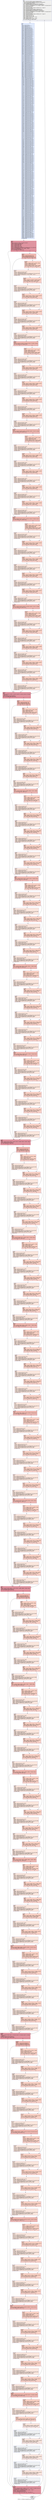 digraph "CFG for '_Z12block_volumePhS_iiiiii' function" {
	label="CFG for '_Z12block_volumePhS_iiiiii' function";

	Node0x4a2e4f0 [shape=record,color="#3d50c3ff", style=filled, fillcolor="#dedcdb70",label="{%8:\l  %9 = tail call i32 @llvm.amdgcn.workgroup.id.x()\l  %10 = tail call align 4 dereferenceable(64) i8 addrspace(4)*\l... @llvm.amdgcn.dispatch.ptr()\l  %11 = getelementptr i8, i8 addrspace(4)* %10, i64 4\l  %12 = bitcast i8 addrspace(4)* %11 to i16 addrspace(4)*\l  %13 = load i16, i16 addrspace(4)* %12, align 4, !range !4, !invariant.load !5\l  %14 = zext i16 %13 to i32\l  %15 = mul i32 %9, %14\l  %16 = tail call i32 @llvm.amdgcn.workitem.id.x(), !range !6\l  %17 = add i32 %15, %16\l  %18 = tail call i32 @llvm.amdgcn.workgroup.id.y()\l  %19 = getelementptr i8, i8 addrspace(4)* %10, i64 6\l  %20 = bitcast i8 addrspace(4)* %19 to i16 addrspace(4)*\l  %21 = load i16, i16 addrspace(4)* %20, align 2, !range !4, !invariant.load !5\l  %22 = zext i16 %21 to i32\l  %23 = mul i32 %18, %22\l  %24 = tail call i32 @llvm.amdgcn.workitem.id.y(), !range !6\l  %25 = add i32 %23, %24\l  %26 = icmp ult i32 %17, %5\l  %27 = icmp ult i32 %25, %6\l  %28 = select i1 %26, i1 %27, i1 false\l  %29 = icmp sgt i32 %7, 0\l  %30 = select i1 %28, i1 %29, i1 false\l  br i1 %30, label %31, label %1562\l|{<s0>T|<s1>F}}"];
	Node0x4a2e4f0:s0 -> Node0x4a32070;
	Node0x4a2e4f0:s1 -> Node0x4a32100;
	Node0x4a32070 [shape=record,color="#3d50c3ff", style=filled, fillcolor="#b9d0f970",label="{%31:\l31:                                               \l  %32 = shl i32 %25, 2\l  %33 = icmp eq i32 %32, -4\l  %34 = shl i32 %17, 2\l  %35 = icmp eq i32 %34, -4\l  %36 = icmp slt i32 %32, %3\l  %37 = icmp slt i32 %34, %2\l  %38 = add nuw nsw i32 %34, 1\l  %39 = icmp slt i32 %38, %2\l  %40 = add nuw nsw i32 %34, 2\l  %41 = icmp slt i32 %40, %2\l  %42 = add nuw nsw i32 %34, 3\l  %43 = icmp slt i32 %42, %2\l  %44 = add nuw nsw i32 %34, 4\l  %45 = icmp slt i32 %44, %2\l  %46 = add nuw nsw i32 %32, 1\l  %47 = icmp slt i32 %46, %3\l  %48 = icmp slt i32 %34, %2\l  %49 = add nuw nsw i32 %34, 1\l  %50 = icmp slt i32 %49, %2\l  %51 = add nuw nsw i32 %34, 2\l  %52 = icmp slt i32 %51, %2\l  %53 = add nuw nsw i32 %34, 3\l  %54 = icmp slt i32 %53, %2\l  %55 = add nuw nsw i32 %34, 4\l  %56 = icmp slt i32 %55, %2\l  %57 = add nuw nsw i32 %32, 2\l  %58 = icmp slt i32 %57, %3\l  %59 = icmp slt i32 %34, %2\l  %60 = add nuw nsw i32 %34, 1\l  %61 = icmp slt i32 %60, %2\l  %62 = add nuw nsw i32 %34, 2\l  %63 = icmp slt i32 %62, %2\l  %64 = add nuw nsw i32 %34, 3\l  %65 = icmp slt i32 %64, %2\l  %66 = add nuw nsw i32 %34, 4\l  %67 = icmp slt i32 %66, %2\l  %68 = add nuw nsw i32 %32, 3\l  %69 = icmp slt i32 %68, %3\l  %70 = icmp slt i32 %34, %2\l  %71 = add nuw nsw i32 %34, 1\l  %72 = icmp slt i32 %71, %2\l  %73 = add nuw nsw i32 %34, 2\l  %74 = icmp slt i32 %73, %2\l  %75 = add nuw nsw i32 %34, 3\l  %76 = icmp slt i32 %75, %2\l  %77 = add nuw nsw i32 %34, 4\l  %78 = icmp slt i32 %77, %2\l  %79 = add nuw nsw i32 %32, 4\l  %80 = icmp slt i32 %79, %3\l  %81 = icmp slt i32 %34, %2\l  %82 = add nuw nsw i32 %34, 1\l  %83 = icmp slt i32 %82, %2\l  %84 = add nuw nsw i32 %34, 2\l  %85 = icmp slt i32 %84, %2\l  %86 = add nuw nsw i32 %34, 3\l  %87 = icmp slt i32 %86, %2\l  %88 = add nuw nsw i32 %34, 4\l  %89 = icmp slt i32 %88, %2\l  %90 = icmp slt i32 %32, %3\l  %91 = icmp slt i32 %34, %2\l  %92 = add nuw nsw i32 %34, 1\l  %93 = icmp slt i32 %92, %2\l  %94 = add nuw nsw i32 %34, 2\l  %95 = icmp slt i32 %94, %2\l  %96 = add nuw nsw i32 %34, 3\l  %97 = icmp slt i32 %96, %2\l  %98 = add nuw nsw i32 %34, 4\l  %99 = icmp slt i32 %98, %2\l  %100 = add nuw nsw i32 %32, 1\l  %101 = icmp slt i32 %100, %3\l  %102 = icmp slt i32 %34, %2\l  %103 = add nuw nsw i32 %34, 1\l  %104 = icmp slt i32 %103, %2\l  %105 = add nuw nsw i32 %34, 2\l  %106 = icmp slt i32 %105, %2\l  %107 = add nuw nsw i32 %34, 3\l  %108 = icmp slt i32 %107, %2\l  %109 = add nuw nsw i32 %34, 4\l  %110 = icmp slt i32 %109, %2\l  %111 = add nuw nsw i32 %32, 2\l  %112 = icmp slt i32 %111, %3\l  %113 = icmp slt i32 %34, %2\l  %114 = add nuw nsw i32 %34, 1\l  %115 = icmp slt i32 %114, %2\l  %116 = add nuw nsw i32 %34, 2\l  %117 = icmp slt i32 %116, %2\l  %118 = add nuw nsw i32 %34, 3\l  %119 = icmp slt i32 %118, %2\l  %120 = add nuw nsw i32 %34, 4\l  %121 = icmp slt i32 %120, %2\l  %122 = add nuw nsw i32 %32, 3\l  %123 = icmp slt i32 %122, %3\l  %124 = icmp slt i32 %34, %2\l  %125 = add nuw nsw i32 %34, 1\l  %126 = icmp slt i32 %125, %2\l  %127 = add nuw nsw i32 %34, 2\l  %128 = icmp slt i32 %127, %2\l  %129 = add nuw nsw i32 %34, 3\l  %130 = icmp slt i32 %129, %2\l  %131 = add nuw nsw i32 %34, 4\l  %132 = icmp slt i32 %131, %2\l  %133 = add nuw nsw i32 %32, 4\l  %134 = icmp slt i32 %133, %3\l  %135 = icmp slt i32 %34, %2\l  %136 = add nuw nsw i32 %34, 1\l  %137 = icmp slt i32 %136, %2\l  %138 = add nuw nsw i32 %34, 2\l  %139 = icmp slt i32 %138, %2\l  %140 = add nuw nsw i32 %34, 3\l  %141 = icmp slt i32 %140, %2\l  %142 = add nuw nsw i32 %34, 4\l  %143 = icmp slt i32 %142, %2\l  %144 = icmp slt i32 %32, %3\l  %145 = icmp slt i32 %34, %2\l  %146 = add nuw nsw i32 %34, 1\l  %147 = icmp slt i32 %146, %2\l  %148 = add nuw nsw i32 %34, 2\l  %149 = icmp slt i32 %148, %2\l  %150 = add nuw nsw i32 %34, 3\l  %151 = icmp slt i32 %150, %2\l  %152 = add nuw nsw i32 %34, 4\l  %153 = icmp slt i32 %152, %2\l  %154 = add nuw nsw i32 %32, 1\l  %155 = icmp slt i32 %154, %3\l  %156 = icmp slt i32 %34, %2\l  %157 = add nuw nsw i32 %34, 1\l  %158 = icmp slt i32 %157, %2\l  %159 = add nuw nsw i32 %34, 2\l  %160 = icmp slt i32 %159, %2\l  %161 = add nuw nsw i32 %34, 3\l  %162 = icmp slt i32 %161, %2\l  %163 = add nuw nsw i32 %34, 4\l  %164 = icmp slt i32 %163, %2\l  %165 = add nuw nsw i32 %32, 2\l  %166 = icmp slt i32 %165, %3\l  %167 = icmp slt i32 %34, %2\l  %168 = add nuw nsw i32 %34, 1\l  %169 = icmp slt i32 %168, %2\l  %170 = add nuw nsw i32 %34, 2\l  %171 = icmp slt i32 %170, %2\l  %172 = add nuw nsw i32 %34, 3\l  %173 = icmp slt i32 %172, %2\l  %174 = add nuw nsw i32 %34, 4\l  %175 = icmp slt i32 %174, %2\l  %176 = add nuw nsw i32 %32, 3\l  %177 = icmp slt i32 %176, %3\l  %178 = icmp slt i32 %34, %2\l  %179 = add nuw nsw i32 %34, 1\l  %180 = icmp slt i32 %179, %2\l  %181 = add nuw nsw i32 %34, 2\l  %182 = icmp slt i32 %181, %2\l  %183 = add nuw nsw i32 %34, 3\l  %184 = icmp slt i32 %183, %2\l  %185 = add nuw nsw i32 %34, 4\l  %186 = icmp slt i32 %185, %2\l  %187 = add nuw nsw i32 %32, 4\l  %188 = icmp slt i32 %187, %3\l  %189 = icmp slt i32 %34, %2\l  %190 = add nuw nsw i32 %34, 1\l  %191 = icmp slt i32 %190, %2\l  %192 = add nuw nsw i32 %34, 2\l  %193 = icmp slt i32 %192, %2\l  %194 = add nuw nsw i32 %34, 3\l  %195 = icmp slt i32 %194, %2\l  %196 = add nuw nsw i32 %34, 4\l  %197 = icmp slt i32 %196, %2\l  %198 = icmp slt i32 %32, %3\l  %199 = icmp slt i32 %34, %2\l  %200 = add nuw nsw i32 %34, 1\l  %201 = icmp slt i32 %200, %2\l  %202 = add nuw nsw i32 %34, 2\l  %203 = icmp slt i32 %202, %2\l  %204 = add nuw nsw i32 %34, 3\l  %205 = icmp slt i32 %204, %2\l  %206 = add nuw nsw i32 %34, 4\l  %207 = icmp slt i32 %206, %2\l  %208 = add nuw nsw i32 %32, 1\l  %209 = icmp slt i32 %208, %3\l  %210 = icmp slt i32 %34, %2\l  %211 = add nuw nsw i32 %34, 1\l  %212 = icmp slt i32 %211, %2\l  %213 = add nuw nsw i32 %34, 2\l  %214 = icmp slt i32 %213, %2\l  %215 = add nuw nsw i32 %34, 3\l  %216 = icmp slt i32 %215, %2\l  %217 = add nuw nsw i32 %34, 4\l  %218 = icmp slt i32 %217, %2\l  %219 = add nuw nsw i32 %32, 2\l  %220 = icmp slt i32 %219, %3\l  %221 = icmp slt i32 %34, %2\l  %222 = add nuw nsw i32 %34, 1\l  %223 = icmp slt i32 %222, %2\l  %224 = add nuw nsw i32 %34, 2\l  %225 = icmp slt i32 %224, %2\l  %226 = add nuw nsw i32 %34, 3\l  %227 = icmp slt i32 %226, %2\l  %228 = add nuw nsw i32 %34, 4\l  %229 = icmp slt i32 %228, %2\l  %230 = add nuw nsw i32 %32, 3\l  %231 = icmp slt i32 %230, %3\l  %232 = icmp slt i32 %34, %2\l  %233 = add nuw nsw i32 %34, 1\l  %234 = icmp slt i32 %233, %2\l  %235 = add nuw nsw i32 %34, 2\l  %236 = icmp slt i32 %235, %2\l  %237 = add nuw nsw i32 %34, 3\l  %238 = icmp slt i32 %237, %2\l  %239 = add nuw nsw i32 %34, 4\l  %240 = icmp slt i32 %239, %2\l  %241 = add nuw nsw i32 %32, 4\l  %242 = icmp slt i32 %241, %3\l  %243 = icmp slt i32 %34, %2\l  %244 = add nuw nsw i32 %34, 1\l  %245 = icmp slt i32 %244, %2\l  %246 = add nuw nsw i32 %34, 2\l  %247 = icmp slt i32 %246, %2\l  %248 = add nuw nsw i32 %34, 3\l  %249 = icmp slt i32 %248, %2\l  %250 = add nuw nsw i32 %34, 4\l  %251 = icmp slt i32 %250, %2\l  %252 = icmp slt i32 %32, %3\l  %253 = icmp slt i32 %34, %2\l  %254 = add nuw nsw i32 %34, 1\l  %255 = icmp slt i32 %254, %2\l  %256 = add nuw nsw i32 %34, 2\l  %257 = icmp slt i32 %256, %2\l  %258 = add nuw nsw i32 %34, 3\l  %259 = icmp slt i32 %258, %2\l  %260 = add nuw nsw i32 %34, 4\l  %261 = icmp slt i32 %260, %2\l  %262 = add nuw nsw i32 %32, 1\l  %263 = icmp slt i32 %262, %3\l  %264 = icmp slt i32 %34, %2\l  %265 = add nuw nsw i32 %34, 1\l  %266 = icmp slt i32 %265, %2\l  %267 = add nuw nsw i32 %34, 2\l  %268 = icmp slt i32 %267, %2\l  %269 = add nuw nsw i32 %34, 3\l  %270 = icmp slt i32 %269, %2\l  %271 = add nuw nsw i32 %34, 4\l  %272 = icmp slt i32 %271, %2\l  %273 = add nuw nsw i32 %32, 2\l  %274 = icmp slt i32 %273, %3\l  %275 = icmp slt i32 %34, %2\l  %276 = add nuw nsw i32 %34, 1\l  %277 = icmp slt i32 %276, %2\l  %278 = add nuw nsw i32 %34, 2\l  %279 = icmp slt i32 %278, %2\l  %280 = add nuw nsw i32 %34, 3\l  %281 = icmp slt i32 %280, %2\l  %282 = add nuw nsw i32 %34, 4\l  %283 = icmp slt i32 %282, %2\l  %284 = add nuw nsw i32 %32, 3\l  %285 = icmp slt i32 %284, %3\l  %286 = icmp slt i32 %34, %2\l  %287 = add nuw nsw i32 %34, 1\l  %288 = icmp slt i32 %287, %2\l  %289 = add nuw nsw i32 %34, 2\l  %290 = icmp slt i32 %289, %2\l  %291 = add nuw nsw i32 %34, 3\l  %292 = icmp slt i32 %291, %2\l  %293 = add nuw nsw i32 %34, 4\l  %294 = icmp slt i32 %293, %2\l  %295 = add nuw nsw i32 %32, 4\l  %296 = icmp slt i32 %295, %3\l  %297 = icmp slt i32 %34, %2\l  %298 = add nuw nsw i32 %34, 1\l  %299 = icmp eq i32 %34, -4\l  %300 = icmp slt i32 %298, %2\l  %301 = add nuw nsw i32 %34, 2\l  %302 = icmp slt i32 %301, %2\l  %303 = add nuw nsw i32 %34, 3\l  %304 = icmp slt i32 %303, %2\l  %305 = add nuw nsw i32 %34, 4\l  %306 = icmp slt i32 %305, %2\l  br label %307\l}"];
	Node0x4a32070 -> Node0x4a324b0;
	Node0x4a324b0 [shape=record,color="#b70d28ff", style=filled, fillcolor="#b70d2870",label="{%307:\l307:                                              \l  %308 = phi i32 [ 0, %31 ], [ %1318, %1316 ]\l  %309 = mul nsw i32 %308, %5\l  %310 = add i32 %309, %25\l  %311 = mul i32 %310, %6\l  %312 = add i32 %311, %17\l  %313 = zext i32 %312 to i64\l  %314 = getelementptr inbounds i8, i8 addrspace(1)* %1, i64 %313\l  store i8 0, i8 addrspace(1)* %314, align 1, !tbaa !7\l  %315 = shl nsw i32 %308, 2\l  br i1 %33, label %319, label %316\l|{<s0>T|<s1>F}}"];
	Node0x4a324b0:s0 -> Node0x4a3d570;
	Node0x4a324b0:s1 -> Node0x4a3d600;
	Node0x4a3d600 [shape=record,color="#3d50c3ff", style=filled, fillcolor="#de614d70",label="{%316:\l316:                                              \l  %317 = icmp slt i32 %315, %4\l  %318 = mul nsw i32 %315, %2\l  br i1 %35, label %1325, label %1320\l|{<s0>T|<s1>F}}"];
	Node0x4a3d600:s0 -> Node0x4a3d860;
	Node0x4a3d600:s1 -> Node0x4a3d8b0;
	Node0x4a3d570 [shape=record,color="#b70d28ff", style=filled, fillcolor="#b70d2870",label="{%319:\l319:                                              \l  %320 = phi i8 [ 0, %307 ], [ %1473, %1472 ], [ %1513, %1512 ], [ %1520,\l... %1515 ]\l  %321 = add nuw nsw i32 %315, 1\l  br i1 %33, label %568, label %322\l|{<s0>T|<s1>F}}"];
	Node0x4a3d570:s0 -> Node0x4a3de10;
	Node0x4a3d570:s1 -> Node0x4a3dea0;
	Node0x4a3dea0 [shape=record,color="#3d50c3ff", style=filled, fillcolor="#de614d70",label="{%322:\l322:                                              \l  %323 = icmp slt i32 %321, %4\l  %324 = mul nsw i32 %321, %2\l  br i1 %35, label %372, label %325\l|{<s0>T|<s1>F}}"];
	Node0x4a3dea0:s0 -> Node0x4a3e100;
	Node0x4a3dea0:s1 -> Node0x4a3e150;
	Node0x4a3e150 [shape=record,color="#3d50c3ff", style=filled, fillcolor="#f59c7d70",label="{%325:\l325:                                              \l  %326 = select i1 %323, i1 %90, i1 false\l  %327 = add i32 %32, %324\l  %328 = mul i32 %327, %3\l  %329 = select i1 %326, i1 %91, i1 false\l  br i1 %329, label %330, label %336\l|{<s0>T|<s1>F}}"];
	Node0x4a3e150:s0 -> Node0x4a3e510;
	Node0x4a3e150:s1 -> Node0x4a3e560;
	Node0x4a3e510 [shape=record,color="#3d50c3ff", style=filled, fillcolor="#f3c7b170",label="{%330:\l330:                                              \l  %331 = add nsw i32 %34, %328\l  %332 = sext i32 %331 to i64\l  %333 = getelementptr inbounds i8, i8 addrspace(1)* %0, i64 %332\l  %334 = load i8, i8 addrspace(1)* %333, align 1, !tbaa !7\l  %335 = tail call i8 @llvm.umax.i8(i8 %320, i8 %334)\l  br label %336\l}"];
	Node0x4a3e510 -> Node0x4a3e560;
	Node0x4a3e560 [shape=record,color="#3d50c3ff", style=filled, fillcolor="#f59c7d70",label="{%336:\l336:                                              \l  %337 = phi i8 [ %320, %325 ], [ %335, %330 ]\l  %338 = select i1 %326, i1 %93, i1 false\l  br i1 %338, label %339, label %345\l|{<s0>T|<s1>F}}"];
	Node0x4a3e560:s0 -> Node0x4a3f270;
	Node0x4a3e560:s1 -> Node0x4a3f2c0;
	Node0x4a3f270 [shape=record,color="#3d50c3ff", style=filled, fillcolor="#f3c7b170",label="{%339:\l339:                                              \l  %340 = add nsw i32 %92, %328\l  %341 = sext i32 %340 to i64\l  %342 = getelementptr inbounds i8, i8 addrspace(1)* %0, i64 %341\l  %343 = load i8, i8 addrspace(1)* %342, align 1, !tbaa !7\l  %344 = tail call i8 @llvm.umax.i8(i8 %337, i8 %343)\l  br label %345\l}"];
	Node0x4a3f270 -> Node0x4a3f2c0;
	Node0x4a3f2c0 [shape=record,color="#3d50c3ff", style=filled, fillcolor="#f59c7d70",label="{%345:\l345:                                              \l  %346 = phi i8 [ %337, %336 ], [ %344, %339 ]\l  %347 = select i1 %326, i1 %95, i1 false\l  br i1 %347, label %348, label %354\l|{<s0>T|<s1>F}}"];
	Node0x4a3f2c0:s0 -> Node0x4a3f950;
	Node0x4a3f2c0:s1 -> Node0x4a3f9a0;
	Node0x4a3f950 [shape=record,color="#3d50c3ff", style=filled, fillcolor="#f3c7b170",label="{%348:\l348:                                              \l  %349 = add nsw i32 %94, %328\l  %350 = sext i32 %349 to i64\l  %351 = getelementptr inbounds i8, i8 addrspace(1)* %0, i64 %350\l  %352 = load i8, i8 addrspace(1)* %351, align 1, !tbaa !7\l  %353 = tail call i8 @llvm.umax.i8(i8 %346, i8 %352)\l  br label %354\l}"];
	Node0x4a3f950 -> Node0x4a3f9a0;
	Node0x4a3f9a0 [shape=record,color="#3d50c3ff", style=filled, fillcolor="#f59c7d70",label="{%354:\l354:                                              \l  %355 = phi i8 [ %346, %345 ], [ %353, %348 ]\l  %356 = select i1 %326, i1 %97, i1 false\l  br i1 %356, label %357, label %363\l|{<s0>T|<s1>F}}"];
	Node0x4a3f9a0:s0 -> Node0x4a3ff90;
	Node0x4a3f9a0:s1 -> Node0x4a3ffe0;
	Node0x4a3ff90 [shape=record,color="#3d50c3ff", style=filled, fillcolor="#f3c7b170",label="{%357:\l357:                                              \l  %358 = add nsw i32 %96, %328\l  %359 = sext i32 %358 to i64\l  %360 = getelementptr inbounds i8, i8 addrspace(1)* %0, i64 %359\l  %361 = load i8, i8 addrspace(1)* %360, align 1, !tbaa !7\l  %362 = tail call i8 @llvm.umax.i8(i8 %355, i8 %361)\l  br label %363\l}"];
	Node0x4a3ff90 -> Node0x4a3ffe0;
	Node0x4a3ffe0 [shape=record,color="#3d50c3ff", style=filled, fillcolor="#f59c7d70",label="{%363:\l363:                                              \l  %364 = phi i8 [ %355, %354 ], [ %362, %357 ]\l  %365 = select i1 %326, i1 %99, i1 false\l  br i1 %365, label %366, label %372\l|{<s0>T|<s1>F}}"];
	Node0x4a3ffe0:s0 -> Node0x4a405d0;
	Node0x4a3ffe0:s1 -> Node0x4a3e100;
	Node0x4a405d0 [shape=record,color="#3d50c3ff", style=filled, fillcolor="#f3c7b170",label="{%366:\l366:                                              \l  %367 = add nsw i32 %98, %328\l  %368 = sext i32 %367 to i64\l  %369 = getelementptr inbounds i8, i8 addrspace(1)* %0, i64 %368\l  %370 = load i8, i8 addrspace(1)* %369, align 1, !tbaa !7\l  %371 = tail call i8 @llvm.umax.i8(i8 %364, i8 %370)\l  br label %372\l}"];
	Node0x4a405d0 -> Node0x4a3e100;
	Node0x4a3e100 [shape=record,color="#3d50c3ff", style=filled, fillcolor="#de614d70",label="{%372:\l372:                                              \l  %373 = phi i8 [ %320, %322 ], [ %364, %363 ], [ %371, %366 ]\l  br i1 %35, label %421, label %374\l|{<s0>T|<s1>F}}"];
	Node0x4a3e100:s0 -> Node0x4a40b30;
	Node0x4a3e100:s1 -> Node0x4a40b80;
	Node0x4a40b80 [shape=record,color="#3d50c3ff", style=filled, fillcolor="#f59c7d70",label="{%374:\l374:                                              \l  %375 = select i1 %323, i1 %101, i1 false\l  %376 = add i32 %100, %324\l  %377 = mul i32 %376, %3\l  %378 = select i1 %375, i1 %102, i1 false\l  br i1 %378, label %379, label %385\l|{<s0>T|<s1>F}}"];
	Node0x4a40b80:s0 -> Node0x4a40f00;
	Node0x4a40b80:s1 -> Node0x4a40f50;
	Node0x4a40f00 [shape=record,color="#3d50c3ff", style=filled, fillcolor="#f3c7b170",label="{%379:\l379:                                              \l  %380 = add nsw i32 %34, %377\l  %381 = sext i32 %380 to i64\l  %382 = getelementptr inbounds i8, i8 addrspace(1)* %0, i64 %381\l  %383 = load i8, i8 addrspace(1)* %382, align 1, !tbaa !7\l  %384 = tail call i8 @llvm.umax.i8(i8 %373, i8 %383)\l  br label %385\l}"];
	Node0x4a40f00 -> Node0x4a40f50;
	Node0x4a40f50 [shape=record,color="#3d50c3ff", style=filled, fillcolor="#f59c7d70",label="{%385:\l385:                                              \l  %386 = phi i8 [ %373, %374 ], [ %384, %379 ]\l  %387 = select i1 %375, i1 %104, i1 false\l  br i1 %387, label %388, label %394\l|{<s0>T|<s1>F}}"];
	Node0x4a40f50:s0 -> Node0x4a41540;
	Node0x4a40f50:s1 -> Node0x4a41590;
	Node0x4a41540 [shape=record,color="#3d50c3ff", style=filled, fillcolor="#f3c7b170",label="{%388:\l388:                                              \l  %389 = add nsw i32 %103, %377\l  %390 = sext i32 %389 to i64\l  %391 = getelementptr inbounds i8, i8 addrspace(1)* %0, i64 %390\l  %392 = load i8, i8 addrspace(1)* %391, align 1, !tbaa !7\l  %393 = tail call i8 @llvm.umax.i8(i8 %386, i8 %392)\l  br label %394\l}"];
	Node0x4a41540 -> Node0x4a41590;
	Node0x4a41590 [shape=record,color="#3d50c3ff", style=filled, fillcolor="#f59c7d70",label="{%394:\l394:                                              \l  %395 = phi i8 [ %386, %385 ], [ %393, %388 ]\l  %396 = select i1 %375, i1 %106, i1 false\l  br i1 %396, label %397, label %403\l|{<s0>T|<s1>F}}"];
	Node0x4a41590:s0 -> Node0x4a41b80;
	Node0x4a41590:s1 -> Node0x4a41bd0;
	Node0x4a41b80 [shape=record,color="#3d50c3ff", style=filled, fillcolor="#f3c7b170",label="{%397:\l397:                                              \l  %398 = add nsw i32 %105, %377\l  %399 = sext i32 %398 to i64\l  %400 = getelementptr inbounds i8, i8 addrspace(1)* %0, i64 %399\l  %401 = load i8, i8 addrspace(1)* %400, align 1, !tbaa !7\l  %402 = tail call i8 @llvm.umax.i8(i8 %395, i8 %401)\l  br label %403\l}"];
	Node0x4a41b80 -> Node0x4a41bd0;
	Node0x4a41bd0 [shape=record,color="#3d50c3ff", style=filled, fillcolor="#f59c7d70",label="{%403:\l403:                                              \l  %404 = phi i8 [ %395, %394 ], [ %402, %397 ]\l  %405 = select i1 %375, i1 %108, i1 false\l  br i1 %405, label %406, label %412\l|{<s0>T|<s1>F}}"];
	Node0x4a41bd0:s0 -> Node0x4a421c0;
	Node0x4a41bd0:s1 -> Node0x4a42210;
	Node0x4a421c0 [shape=record,color="#3d50c3ff", style=filled, fillcolor="#f3c7b170",label="{%406:\l406:                                              \l  %407 = add nsw i32 %107, %377\l  %408 = sext i32 %407 to i64\l  %409 = getelementptr inbounds i8, i8 addrspace(1)* %0, i64 %408\l  %410 = load i8, i8 addrspace(1)* %409, align 1, !tbaa !7\l  %411 = tail call i8 @llvm.umax.i8(i8 %404, i8 %410)\l  br label %412\l}"];
	Node0x4a421c0 -> Node0x4a42210;
	Node0x4a42210 [shape=record,color="#3d50c3ff", style=filled, fillcolor="#f59c7d70",label="{%412:\l412:                                              \l  %413 = phi i8 [ %404, %403 ], [ %411, %406 ]\l  %414 = select i1 %375, i1 %110, i1 false\l  br i1 %414, label %415, label %421\l|{<s0>T|<s1>F}}"];
	Node0x4a42210:s0 -> Node0x4a42800;
	Node0x4a42210:s1 -> Node0x4a40b30;
	Node0x4a42800 [shape=record,color="#3d50c3ff", style=filled, fillcolor="#f3c7b170",label="{%415:\l415:                                              \l  %416 = add nsw i32 %109, %377\l  %417 = sext i32 %416 to i64\l  %418 = getelementptr inbounds i8, i8 addrspace(1)* %0, i64 %417\l  %419 = load i8, i8 addrspace(1)* %418, align 1, !tbaa !7\l  %420 = tail call i8 @llvm.umax.i8(i8 %413, i8 %419)\l  br label %421\l}"];
	Node0x4a42800 -> Node0x4a40b30;
	Node0x4a40b30 [shape=record,color="#3d50c3ff", style=filled, fillcolor="#de614d70",label="{%421:\l421:                                              \l  %422 = phi i8 [ %373, %372 ], [ %413, %412 ], [ %420, %415 ]\l  br i1 %35, label %470, label %423\l|{<s0>T|<s1>F}}"];
	Node0x4a40b30:s0 -> Node0x4a42d60;
	Node0x4a40b30:s1 -> Node0x4a42db0;
	Node0x4a42db0 [shape=record,color="#3d50c3ff", style=filled, fillcolor="#f59c7d70",label="{%423:\l423:                                              \l  %424 = select i1 %323, i1 %112, i1 false\l  %425 = add i32 %111, %324\l  %426 = mul i32 %425, %3\l  %427 = select i1 %424, i1 %113, i1 false\l  br i1 %427, label %428, label %434\l|{<s0>T|<s1>F}}"];
	Node0x4a42db0:s0 -> Node0x4a43130;
	Node0x4a42db0:s1 -> Node0x4a43180;
	Node0x4a43130 [shape=record,color="#3d50c3ff", style=filled, fillcolor="#f3c7b170",label="{%428:\l428:                                              \l  %429 = add nsw i32 %34, %426\l  %430 = sext i32 %429 to i64\l  %431 = getelementptr inbounds i8, i8 addrspace(1)* %0, i64 %430\l  %432 = load i8, i8 addrspace(1)* %431, align 1, !tbaa !7\l  %433 = tail call i8 @llvm.umax.i8(i8 %422, i8 %432)\l  br label %434\l}"];
	Node0x4a43130 -> Node0x4a43180;
	Node0x4a43180 [shape=record,color="#3d50c3ff", style=filled, fillcolor="#f59c7d70",label="{%434:\l434:                                              \l  %435 = phi i8 [ %422, %423 ], [ %433, %428 ]\l  %436 = select i1 %424, i1 %115, i1 false\l  br i1 %436, label %437, label %443\l|{<s0>T|<s1>F}}"];
	Node0x4a43180:s0 -> Node0x4a43770;
	Node0x4a43180:s1 -> Node0x4a437c0;
	Node0x4a43770 [shape=record,color="#3d50c3ff", style=filled, fillcolor="#f3c7b170",label="{%437:\l437:                                              \l  %438 = add nsw i32 %114, %426\l  %439 = sext i32 %438 to i64\l  %440 = getelementptr inbounds i8, i8 addrspace(1)* %0, i64 %439\l  %441 = load i8, i8 addrspace(1)* %440, align 1, !tbaa !7\l  %442 = tail call i8 @llvm.umax.i8(i8 %435, i8 %441)\l  br label %443\l}"];
	Node0x4a43770 -> Node0x4a437c0;
	Node0x4a437c0 [shape=record,color="#3d50c3ff", style=filled, fillcolor="#f59c7d70",label="{%443:\l443:                                              \l  %444 = phi i8 [ %435, %434 ], [ %442, %437 ]\l  %445 = select i1 %424, i1 %117, i1 false\l  br i1 %445, label %446, label %452\l|{<s0>T|<s1>F}}"];
	Node0x4a437c0:s0 -> Node0x4a43db0;
	Node0x4a437c0:s1 -> Node0x4a43e00;
	Node0x4a43db0 [shape=record,color="#3d50c3ff", style=filled, fillcolor="#f3c7b170",label="{%446:\l446:                                              \l  %447 = add nsw i32 %116, %426\l  %448 = sext i32 %447 to i64\l  %449 = getelementptr inbounds i8, i8 addrspace(1)* %0, i64 %448\l  %450 = load i8, i8 addrspace(1)* %449, align 1, !tbaa !7\l  %451 = tail call i8 @llvm.umax.i8(i8 %444, i8 %450)\l  br label %452\l}"];
	Node0x4a43db0 -> Node0x4a43e00;
	Node0x4a43e00 [shape=record,color="#3d50c3ff", style=filled, fillcolor="#f59c7d70",label="{%452:\l452:                                              \l  %453 = phi i8 [ %444, %443 ], [ %451, %446 ]\l  %454 = select i1 %424, i1 %119, i1 false\l  br i1 %454, label %455, label %461\l|{<s0>T|<s1>F}}"];
	Node0x4a43e00:s0 -> Node0x4a443f0;
	Node0x4a43e00:s1 -> Node0x4a44440;
	Node0x4a443f0 [shape=record,color="#3d50c3ff", style=filled, fillcolor="#f3c7b170",label="{%455:\l455:                                              \l  %456 = add nsw i32 %118, %426\l  %457 = sext i32 %456 to i64\l  %458 = getelementptr inbounds i8, i8 addrspace(1)* %0, i64 %457\l  %459 = load i8, i8 addrspace(1)* %458, align 1, !tbaa !7\l  %460 = tail call i8 @llvm.umax.i8(i8 %453, i8 %459)\l  br label %461\l}"];
	Node0x4a443f0 -> Node0x4a44440;
	Node0x4a44440 [shape=record,color="#3d50c3ff", style=filled, fillcolor="#f59c7d70",label="{%461:\l461:                                              \l  %462 = phi i8 [ %453, %452 ], [ %460, %455 ]\l  %463 = select i1 %424, i1 %121, i1 false\l  br i1 %463, label %464, label %470\l|{<s0>T|<s1>F}}"];
	Node0x4a44440:s0 -> Node0x4a44a30;
	Node0x4a44440:s1 -> Node0x4a42d60;
	Node0x4a44a30 [shape=record,color="#3d50c3ff", style=filled, fillcolor="#f3c7b170",label="{%464:\l464:                                              \l  %465 = add nsw i32 %120, %426\l  %466 = sext i32 %465 to i64\l  %467 = getelementptr inbounds i8, i8 addrspace(1)* %0, i64 %466\l  %468 = load i8, i8 addrspace(1)* %467, align 1, !tbaa !7\l  %469 = tail call i8 @llvm.umax.i8(i8 %462, i8 %468)\l  br label %470\l}"];
	Node0x4a44a30 -> Node0x4a42d60;
	Node0x4a42d60 [shape=record,color="#3d50c3ff", style=filled, fillcolor="#de614d70",label="{%470:\l470:                                              \l  %471 = phi i8 [ %422, %421 ], [ %462, %461 ], [ %469, %464 ]\l  br i1 %35, label %519, label %472\l|{<s0>T|<s1>F}}"];
	Node0x4a42d60:s0 -> Node0x4a44f90;
	Node0x4a42d60:s1 -> Node0x4a44fe0;
	Node0x4a44fe0 [shape=record,color="#3d50c3ff", style=filled, fillcolor="#f59c7d70",label="{%472:\l472:                                              \l  %473 = select i1 %323, i1 %123, i1 false\l  %474 = add i32 %122, %324\l  %475 = mul i32 %474, %3\l  %476 = select i1 %473, i1 %124, i1 false\l  br i1 %476, label %477, label %483\l|{<s0>T|<s1>F}}"];
	Node0x4a44fe0:s0 -> Node0x4a45360;
	Node0x4a44fe0:s1 -> Node0x4a453b0;
	Node0x4a45360 [shape=record,color="#3d50c3ff", style=filled, fillcolor="#f3c7b170",label="{%477:\l477:                                              \l  %478 = add nsw i32 %34, %475\l  %479 = sext i32 %478 to i64\l  %480 = getelementptr inbounds i8, i8 addrspace(1)* %0, i64 %479\l  %481 = load i8, i8 addrspace(1)* %480, align 1, !tbaa !7\l  %482 = tail call i8 @llvm.umax.i8(i8 %471, i8 %481)\l  br label %483\l}"];
	Node0x4a45360 -> Node0x4a453b0;
	Node0x4a453b0 [shape=record,color="#3d50c3ff", style=filled, fillcolor="#f59c7d70",label="{%483:\l483:                                              \l  %484 = phi i8 [ %471, %472 ], [ %482, %477 ]\l  %485 = select i1 %473, i1 %126, i1 false\l  br i1 %485, label %486, label %492\l|{<s0>T|<s1>F}}"];
	Node0x4a453b0:s0 -> Node0x4a459a0;
	Node0x4a453b0:s1 -> Node0x4a459f0;
	Node0x4a459a0 [shape=record,color="#3d50c3ff", style=filled, fillcolor="#f3c7b170",label="{%486:\l486:                                              \l  %487 = add nsw i32 %125, %475\l  %488 = sext i32 %487 to i64\l  %489 = getelementptr inbounds i8, i8 addrspace(1)* %0, i64 %488\l  %490 = load i8, i8 addrspace(1)* %489, align 1, !tbaa !7\l  %491 = tail call i8 @llvm.umax.i8(i8 %484, i8 %490)\l  br label %492\l}"];
	Node0x4a459a0 -> Node0x4a459f0;
	Node0x4a459f0 [shape=record,color="#3d50c3ff", style=filled, fillcolor="#f59c7d70",label="{%492:\l492:                                              \l  %493 = phi i8 [ %484, %483 ], [ %491, %486 ]\l  %494 = select i1 %473, i1 %128, i1 false\l  br i1 %494, label %495, label %501\l|{<s0>T|<s1>F}}"];
	Node0x4a459f0:s0 -> Node0x4a45fe0;
	Node0x4a459f0:s1 -> Node0x4a46030;
	Node0x4a45fe0 [shape=record,color="#3d50c3ff", style=filled, fillcolor="#f3c7b170",label="{%495:\l495:                                              \l  %496 = add nsw i32 %127, %475\l  %497 = sext i32 %496 to i64\l  %498 = getelementptr inbounds i8, i8 addrspace(1)* %0, i64 %497\l  %499 = load i8, i8 addrspace(1)* %498, align 1, !tbaa !7\l  %500 = tail call i8 @llvm.umax.i8(i8 %493, i8 %499)\l  br label %501\l}"];
	Node0x4a45fe0 -> Node0x4a46030;
	Node0x4a46030 [shape=record,color="#3d50c3ff", style=filled, fillcolor="#f59c7d70",label="{%501:\l501:                                              \l  %502 = phi i8 [ %493, %492 ], [ %500, %495 ]\l  %503 = select i1 %473, i1 %130, i1 false\l  br i1 %503, label %504, label %510\l|{<s0>T|<s1>F}}"];
	Node0x4a46030:s0 -> Node0x4a46620;
	Node0x4a46030:s1 -> Node0x4a46670;
	Node0x4a46620 [shape=record,color="#3d50c3ff", style=filled, fillcolor="#f3c7b170",label="{%504:\l504:                                              \l  %505 = add nsw i32 %129, %475\l  %506 = sext i32 %505 to i64\l  %507 = getelementptr inbounds i8, i8 addrspace(1)* %0, i64 %506\l  %508 = load i8, i8 addrspace(1)* %507, align 1, !tbaa !7\l  %509 = tail call i8 @llvm.umax.i8(i8 %502, i8 %508)\l  br label %510\l}"];
	Node0x4a46620 -> Node0x4a46670;
	Node0x4a46670 [shape=record,color="#3d50c3ff", style=filled, fillcolor="#f59c7d70",label="{%510:\l510:                                              \l  %511 = phi i8 [ %502, %501 ], [ %509, %504 ]\l  %512 = select i1 %473, i1 %132, i1 false\l  br i1 %512, label %513, label %519\l|{<s0>T|<s1>F}}"];
	Node0x4a46670:s0 -> Node0x4a3a960;
	Node0x4a46670:s1 -> Node0x4a44f90;
	Node0x4a3a960 [shape=record,color="#3d50c3ff", style=filled, fillcolor="#f3c7b170",label="{%513:\l513:                                              \l  %514 = add nsw i32 %131, %475\l  %515 = sext i32 %514 to i64\l  %516 = getelementptr inbounds i8, i8 addrspace(1)* %0, i64 %515\l  %517 = load i8, i8 addrspace(1)* %516, align 1, !tbaa !7\l  %518 = tail call i8 @llvm.umax.i8(i8 %511, i8 %517)\l  br label %519\l}"];
	Node0x4a3a960 -> Node0x4a44f90;
	Node0x4a44f90 [shape=record,color="#3d50c3ff", style=filled, fillcolor="#de614d70",label="{%519:\l519:                                              \l  %520 = phi i8 [ %471, %470 ], [ %511, %510 ], [ %518, %513 ]\l  br i1 %35, label %568, label %521\l|{<s0>T|<s1>F}}"];
	Node0x4a44f90:s0 -> Node0x4a3de10;
	Node0x4a44f90:s1 -> Node0x4a3aec0;
	Node0x4a3aec0 [shape=record,color="#3d50c3ff", style=filled, fillcolor="#f59c7d70",label="{%521:\l521:                                              \l  %522 = select i1 %323, i1 %134, i1 false\l  %523 = add i32 %133, %324\l  %524 = mul i32 %523, %3\l  %525 = select i1 %522, i1 %135, i1 false\l  br i1 %525, label %526, label %532\l|{<s0>T|<s1>F}}"];
	Node0x4a3aec0:s0 -> Node0x4a3b240;
	Node0x4a3aec0:s1 -> Node0x4a3b290;
	Node0x4a3b240 [shape=record,color="#3d50c3ff", style=filled, fillcolor="#f3c7b170",label="{%526:\l526:                                              \l  %527 = add nsw i32 %34, %524\l  %528 = sext i32 %527 to i64\l  %529 = getelementptr inbounds i8, i8 addrspace(1)* %0, i64 %528\l  %530 = load i8, i8 addrspace(1)* %529, align 1, !tbaa !7\l  %531 = tail call i8 @llvm.umax.i8(i8 %520, i8 %530)\l  br label %532\l}"];
	Node0x4a3b240 -> Node0x4a3b290;
	Node0x4a3b290 [shape=record,color="#3d50c3ff", style=filled, fillcolor="#f59c7d70",label="{%532:\l532:                                              \l  %533 = phi i8 [ %520, %521 ], [ %531, %526 ]\l  %534 = select i1 %522, i1 %137, i1 false\l  br i1 %534, label %535, label %541\l|{<s0>T|<s1>F}}"];
	Node0x4a3b290:s0 -> Node0x4a3b880;
	Node0x4a3b290:s1 -> Node0x4a3b8d0;
	Node0x4a3b880 [shape=record,color="#3d50c3ff", style=filled, fillcolor="#f3c7b170",label="{%535:\l535:                                              \l  %536 = add nsw i32 %136, %524\l  %537 = sext i32 %536 to i64\l  %538 = getelementptr inbounds i8, i8 addrspace(1)* %0, i64 %537\l  %539 = load i8, i8 addrspace(1)* %538, align 1, !tbaa !7\l  %540 = tail call i8 @llvm.umax.i8(i8 %533, i8 %539)\l  br label %541\l}"];
	Node0x4a3b880 -> Node0x4a3b8d0;
	Node0x4a3b8d0 [shape=record,color="#3d50c3ff", style=filled, fillcolor="#f59c7d70",label="{%541:\l541:                                              \l  %542 = phi i8 [ %533, %532 ], [ %540, %535 ]\l  %543 = select i1 %522, i1 %139, i1 false\l  br i1 %543, label %544, label %550\l|{<s0>T|<s1>F}}"];
	Node0x4a3b8d0:s0 -> Node0x4a491c0;
	Node0x4a3b8d0:s1 -> Node0x4a49210;
	Node0x4a491c0 [shape=record,color="#3d50c3ff", style=filled, fillcolor="#f3c7b170",label="{%544:\l544:                                              \l  %545 = add nsw i32 %138, %524\l  %546 = sext i32 %545 to i64\l  %547 = getelementptr inbounds i8, i8 addrspace(1)* %0, i64 %546\l  %548 = load i8, i8 addrspace(1)* %547, align 1, !tbaa !7\l  %549 = tail call i8 @llvm.umax.i8(i8 %542, i8 %548)\l  br label %550\l}"];
	Node0x4a491c0 -> Node0x4a49210;
	Node0x4a49210 [shape=record,color="#3d50c3ff", style=filled, fillcolor="#f59c7d70",label="{%550:\l550:                                              \l  %551 = phi i8 [ %542, %541 ], [ %549, %544 ]\l  %552 = select i1 %522, i1 %141, i1 false\l  br i1 %552, label %553, label %559\l|{<s0>T|<s1>F}}"];
	Node0x4a49210:s0 -> Node0x4a49800;
	Node0x4a49210:s1 -> Node0x4a49850;
	Node0x4a49800 [shape=record,color="#3d50c3ff", style=filled, fillcolor="#f3c7b170",label="{%553:\l553:                                              \l  %554 = add nsw i32 %140, %524\l  %555 = sext i32 %554 to i64\l  %556 = getelementptr inbounds i8, i8 addrspace(1)* %0, i64 %555\l  %557 = load i8, i8 addrspace(1)* %556, align 1, !tbaa !7\l  %558 = tail call i8 @llvm.umax.i8(i8 %551, i8 %557)\l  br label %559\l}"];
	Node0x4a49800 -> Node0x4a49850;
	Node0x4a49850 [shape=record,color="#3d50c3ff", style=filled, fillcolor="#f59c7d70",label="{%559:\l559:                                              \l  %560 = phi i8 [ %551, %550 ], [ %558, %553 ]\l  %561 = select i1 %522, i1 %143, i1 false\l  br i1 %561, label %562, label %568\l|{<s0>T|<s1>F}}"];
	Node0x4a49850:s0 -> Node0x4a49e40;
	Node0x4a49850:s1 -> Node0x4a3de10;
	Node0x4a49e40 [shape=record,color="#3d50c3ff", style=filled, fillcolor="#f3c7b170",label="{%562:\l562:                                              \l  %563 = add nsw i32 %142, %524\l  %564 = sext i32 %563 to i64\l  %565 = getelementptr inbounds i8, i8 addrspace(1)* %0, i64 %564\l  %566 = load i8, i8 addrspace(1)* %565, align 1, !tbaa !7\l  %567 = tail call i8 @llvm.umax.i8(i8 %560, i8 %566)\l  br label %568\l}"];
	Node0x4a49e40 -> Node0x4a3de10;
	Node0x4a3de10 [shape=record,color="#b70d28ff", style=filled, fillcolor="#b70d2870",label="{%568:\l568:                                              \l  %569 = phi i8 [ %320, %319 ], [ %520, %519 ], [ %560, %559 ], [ %567, %562 ]\l  %570 = add nuw nsw i32 %315, 2\l  br i1 %33, label %817, label %571\l|{<s0>T|<s1>F}}"];
	Node0x4a3de10:s0 -> Node0x4a4a460;
	Node0x4a3de10:s1 -> Node0x4a4a4b0;
	Node0x4a4a4b0 [shape=record,color="#3d50c3ff", style=filled, fillcolor="#de614d70",label="{%571:\l571:                                              \l  %572 = icmp slt i32 %570, %4\l  %573 = mul nsw i32 %570, %2\l  br i1 %35, label %621, label %574\l|{<s0>T|<s1>F}}"];
	Node0x4a4a4b0:s0 -> Node0x4a4a6d0;
	Node0x4a4a4b0:s1 -> Node0x4a4a720;
	Node0x4a4a720 [shape=record,color="#3d50c3ff", style=filled, fillcolor="#f59c7d70",label="{%574:\l574:                                              \l  %575 = select i1 %572, i1 %144, i1 false\l  %576 = add i32 %32, %573\l  %577 = mul i32 %576, %3\l  %578 = select i1 %575, i1 %145, i1 false\l  br i1 %578, label %579, label %585\l|{<s0>T|<s1>F}}"];
	Node0x4a4a720:s0 -> Node0x4a4aaa0;
	Node0x4a4a720:s1 -> Node0x4a4aaf0;
	Node0x4a4aaa0 [shape=record,color="#3d50c3ff", style=filled, fillcolor="#f3c7b170",label="{%579:\l579:                                              \l  %580 = add nsw i32 %34, %577\l  %581 = sext i32 %580 to i64\l  %582 = getelementptr inbounds i8, i8 addrspace(1)* %0, i64 %581\l  %583 = load i8, i8 addrspace(1)* %582, align 1, !tbaa !7\l  %584 = tail call i8 @llvm.umax.i8(i8 %569, i8 %583)\l  br label %585\l}"];
	Node0x4a4aaa0 -> Node0x4a4aaf0;
	Node0x4a4aaf0 [shape=record,color="#3d50c3ff", style=filled, fillcolor="#f59c7d70",label="{%585:\l585:                                              \l  %586 = phi i8 [ %569, %574 ], [ %584, %579 ]\l  %587 = select i1 %575, i1 %147, i1 false\l  br i1 %587, label %588, label %594\l|{<s0>T|<s1>F}}"];
	Node0x4a4aaf0:s0 -> Node0x4a4b0e0;
	Node0x4a4aaf0:s1 -> Node0x4a4b130;
	Node0x4a4b0e0 [shape=record,color="#3d50c3ff", style=filled, fillcolor="#f3c7b170",label="{%588:\l588:                                              \l  %589 = add nsw i32 %146, %577\l  %590 = sext i32 %589 to i64\l  %591 = getelementptr inbounds i8, i8 addrspace(1)* %0, i64 %590\l  %592 = load i8, i8 addrspace(1)* %591, align 1, !tbaa !7\l  %593 = tail call i8 @llvm.umax.i8(i8 %586, i8 %592)\l  br label %594\l}"];
	Node0x4a4b0e0 -> Node0x4a4b130;
	Node0x4a4b130 [shape=record,color="#3d50c3ff", style=filled, fillcolor="#f59c7d70",label="{%594:\l594:                                              \l  %595 = phi i8 [ %586, %585 ], [ %593, %588 ]\l  %596 = select i1 %575, i1 %149, i1 false\l  br i1 %596, label %597, label %603\l|{<s0>T|<s1>F}}"];
	Node0x4a4b130:s0 -> Node0x4a4b720;
	Node0x4a4b130:s1 -> Node0x4a4b770;
	Node0x4a4b720 [shape=record,color="#3d50c3ff", style=filled, fillcolor="#f3c7b170",label="{%597:\l597:                                              \l  %598 = add nsw i32 %148, %577\l  %599 = sext i32 %598 to i64\l  %600 = getelementptr inbounds i8, i8 addrspace(1)* %0, i64 %599\l  %601 = load i8, i8 addrspace(1)* %600, align 1, !tbaa !7\l  %602 = tail call i8 @llvm.umax.i8(i8 %595, i8 %601)\l  br label %603\l}"];
	Node0x4a4b720 -> Node0x4a4b770;
	Node0x4a4b770 [shape=record,color="#3d50c3ff", style=filled, fillcolor="#f59c7d70",label="{%603:\l603:                                              \l  %604 = phi i8 [ %595, %594 ], [ %602, %597 ]\l  %605 = select i1 %575, i1 %151, i1 false\l  br i1 %605, label %606, label %612\l|{<s0>T|<s1>F}}"];
	Node0x4a4b770:s0 -> Node0x4a4bd60;
	Node0x4a4b770:s1 -> Node0x4a4bdb0;
	Node0x4a4bd60 [shape=record,color="#3d50c3ff", style=filled, fillcolor="#f3c7b170",label="{%606:\l606:                                              \l  %607 = add nsw i32 %150, %577\l  %608 = sext i32 %607 to i64\l  %609 = getelementptr inbounds i8, i8 addrspace(1)* %0, i64 %608\l  %610 = load i8, i8 addrspace(1)* %609, align 1, !tbaa !7\l  %611 = tail call i8 @llvm.umax.i8(i8 %604, i8 %610)\l  br label %612\l}"];
	Node0x4a4bd60 -> Node0x4a4bdb0;
	Node0x4a4bdb0 [shape=record,color="#3d50c3ff", style=filled, fillcolor="#f59c7d70",label="{%612:\l612:                                              \l  %613 = phi i8 [ %604, %603 ], [ %611, %606 ]\l  %614 = select i1 %575, i1 %153, i1 false\l  br i1 %614, label %615, label %621\l|{<s0>T|<s1>F}}"];
	Node0x4a4bdb0:s0 -> Node0x4a4c3a0;
	Node0x4a4bdb0:s1 -> Node0x4a4a6d0;
	Node0x4a4c3a0 [shape=record,color="#3d50c3ff", style=filled, fillcolor="#f3c7b170",label="{%615:\l615:                                              \l  %616 = add nsw i32 %152, %577\l  %617 = sext i32 %616 to i64\l  %618 = getelementptr inbounds i8, i8 addrspace(1)* %0, i64 %617\l  %619 = load i8, i8 addrspace(1)* %618, align 1, !tbaa !7\l  %620 = tail call i8 @llvm.umax.i8(i8 %613, i8 %619)\l  br label %621\l}"];
	Node0x4a4c3a0 -> Node0x4a4a6d0;
	Node0x4a4a6d0 [shape=record,color="#3d50c3ff", style=filled, fillcolor="#de614d70",label="{%621:\l621:                                              \l  %622 = phi i8 [ %569, %571 ], [ %613, %612 ], [ %620, %615 ]\l  br i1 %35, label %670, label %623\l|{<s0>T|<s1>F}}"];
	Node0x4a4a6d0:s0 -> Node0x4a4c900;
	Node0x4a4a6d0:s1 -> Node0x4a4c950;
	Node0x4a4c950 [shape=record,color="#3d50c3ff", style=filled, fillcolor="#f59c7d70",label="{%623:\l623:                                              \l  %624 = select i1 %572, i1 %155, i1 false\l  %625 = add i32 %154, %573\l  %626 = mul i32 %625, %3\l  %627 = select i1 %624, i1 %156, i1 false\l  br i1 %627, label %628, label %634\l|{<s0>T|<s1>F}}"];
	Node0x4a4c950:s0 -> Node0x4a4ccd0;
	Node0x4a4c950:s1 -> Node0x4a4cd20;
	Node0x4a4ccd0 [shape=record,color="#3d50c3ff", style=filled, fillcolor="#f3c7b170",label="{%628:\l628:                                              \l  %629 = add nsw i32 %34, %626\l  %630 = sext i32 %629 to i64\l  %631 = getelementptr inbounds i8, i8 addrspace(1)* %0, i64 %630\l  %632 = load i8, i8 addrspace(1)* %631, align 1, !tbaa !7\l  %633 = tail call i8 @llvm.umax.i8(i8 %622, i8 %632)\l  br label %634\l}"];
	Node0x4a4ccd0 -> Node0x4a4cd20;
	Node0x4a4cd20 [shape=record,color="#3d50c3ff", style=filled, fillcolor="#f59c7d70",label="{%634:\l634:                                              \l  %635 = phi i8 [ %622, %623 ], [ %633, %628 ]\l  %636 = select i1 %624, i1 %158, i1 false\l  br i1 %636, label %637, label %643\l|{<s0>T|<s1>F}}"];
	Node0x4a4cd20:s0 -> Node0x4a4d310;
	Node0x4a4cd20:s1 -> Node0x4a4d360;
	Node0x4a4d310 [shape=record,color="#3d50c3ff", style=filled, fillcolor="#f3c7b170",label="{%637:\l637:                                              \l  %638 = add nsw i32 %157, %626\l  %639 = sext i32 %638 to i64\l  %640 = getelementptr inbounds i8, i8 addrspace(1)* %0, i64 %639\l  %641 = load i8, i8 addrspace(1)* %640, align 1, !tbaa !7\l  %642 = tail call i8 @llvm.umax.i8(i8 %635, i8 %641)\l  br label %643\l}"];
	Node0x4a4d310 -> Node0x4a4d360;
	Node0x4a4d360 [shape=record,color="#3d50c3ff", style=filled, fillcolor="#f59c7d70",label="{%643:\l643:                                              \l  %644 = phi i8 [ %635, %634 ], [ %642, %637 ]\l  %645 = select i1 %624, i1 %160, i1 false\l  br i1 %645, label %646, label %652\l|{<s0>T|<s1>F}}"];
	Node0x4a4d360:s0 -> Node0x4a4d950;
	Node0x4a4d360:s1 -> Node0x4a4d9a0;
	Node0x4a4d950 [shape=record,color="#3d50c3ff", style=filled, fillcolor="#f3c7b170",label="{%646:\l646:                                              \l  %647 = add nsw i32 %159, %626\l  %648 = sext i32 %647 to i64\l  %649 = getelementptr inbounds i8, i8 addrspace(1)* %0, i64 %648\l  %650 = load i8, i8 addrspace(1)* %649, align 1, !tbaa !7\l  %651 = tail call i8 @llvm.umax.i8(i8 %644, i8 %650)\l  br label %652\l}"];
	Node0x4a4d950 -> Node0x4a4d9a0;
	Node0x4a4d9a0 [shape=record,color="#3d50c3ff", style=filled, fillcolor="#f59c7d70",label="{%652:\l652:                                              \l  %653 = phi i8 [ %644, %643 ], [ %651, %646 ]\l  %654 = select i1 %624, i1 %162, i1 false\l  br i1 %654, label %655, label %661\l|{<s0>T|<s1>F}}"];
	Node0x4a4d9a0:s0 -> Node0x4a4df90;
	Node0x4a4d9a0:s1 -> Node0x4a4dfe0;
	Node0x4a4df90 [shape=record,color="#3d50c3ff", style=filled, fillcolor="#f3c7b170",label="{%655:\l655:                                              \l  %656 = add nsw i32 %161, %626\l  %657 = sext i32 %656 to i64\l  %658 = getelementptr inbounds i8, i8 addrspace(1)* %0, i64 %657\l  %659 = load i8, i8 addrspace(1)* %658, align 1, !tbaa !7\l  %660 = tail call i8 @llvm.umax.i8(i8 %653, i8 %659)\l  br label %661\l}"];
	Node0x4a4df90 -> Node0x4a4dfe0;
	Node0x4a4dfe0 [shape=record,color="#3d50c3ff", style=filled, fillcolor="#f59c7d70",label="{%661:\l661:                                              \l  %662 = phi i8 [ %653, %652 ], [ %660, %655 ]\l  %663 = select i1 %624, i1 %164, i1 false\l  br i1 %663, label %664, label %670\l|{<s0>T|<s1>F}}"];
	Node0x4a4dfe0:s0 -> Node0x4a4e5d0;
	Node0x4a4dfe0:s1 -> Node0x4a4c900;
	Node0x4a4e5d0 [shape=record,color="#3d50c3ff", style=filled, fillcolor="#f3c7b170",label="{%664:\l664:                                              \l  %665 = add nsw i32 %163, %626\l  %666 = sext i32 %665 to i64\l  %667 = getelementptr inbounds i8, i8 addrspace(1)* %0, i64 %666\l  %668 = load i8, i8 addrspace(1)* %667, align 1, !tbaa !7\l  %669 = tail call i8 @llvm.umax.i8(i8 %662, i8 %668)\l  br label %670\l}"];
	Node0x4a4e5d0 -> Node0x4a4c900;
	Node0x4a4c900 [shape=record,color="#3d50c3ff", style=filled, fillcolor="#de614d70",label="{%670:\l670:                                              \l  %671 = phi i8 [ %622, %621 ], [ %662, %661 ], [ %669, %664 ]\l  br i1 %35, label %719, label %672\l|{<s0>T|<s1>F}}"];
	Node0x4a4c900:s0 -> Node0x4a4eb30;
	Node0x4a4c900:s1 -> Node0x4a4eb80;
	Node0x4a4eb80 [shape=record,color="#3d50c3ff", style=filled, fillcolor="#f59c7d70",label="{%672:\l672:                                              \l  %673 = select i1 %572, i1 %166, i1 false\l  %674 = add i32 %165, %573\l  %675 = mul i32 %674, %3\l  %676 = select i1 %673, i1 %167, i1 false\l  br i1 %676, label %677, label %683\l|{<s0>T|<s1>F}}"];
	Node0x4a4eb80:s0 -> Node0x4a4ef00;
	Node0x4a4eb80:s1 -> Node0x4a4ef50;
	Node0x4a4ef00 [shape=record,color="#3d50c3ff", style=filled, fillcolor="#f3c7b170",label="{%677:\l677:                                              \l  %678 = add nsw i32 %34, %675\l  %679 = sext i32 %678 to i64\l  %680 = getelementptr inbounds i8, i8 addrspace(1)* %0, i64 %679\l  %681 = load i8, i8 addrspace(1)* %680, align 1, !tbaa !7\l  %682 = tail call i8 @llvm.umax.i8(i8 %671, i8 %681)\l  br label %683\l}"];
	Node0x4a4ef00 -> Node0x4a4ef50;
	Node0x4a4ef50 [shape=record,color="#3d50c3ff", style=filled, fillcolor="#f59c7d70",label="{%683:\l683:                                              \l  %684 = phi i8 [ %671, %672 ], [ %682, %677 ]\l  %685 = select i1 %673, i1 %169, i1 false\l  br i1 %685, label %686, label %692\l|{<s0>T|<s1>F}}"];
	Node0x4a4ef50:s0 -> Node0x4a4f540;
	Node0x4a4ef50:s1 -> Node0x4a4f590;
	Node0x4a4f540 [shape=record,color="#3d50c3ff", style=filled, fillcolor="#f3c7b170",label="{%686:\l686:                                              \l  %687 = add nsw i32 %168, %675\l  %688 = sext i32 %687 to i64\l  %689 = getelementptr inbounds i8, i8 addrspace(1)* %0, i64 %688\l  %690 = load i8, i8 addrspace(1)* %689, align 1, !tbaa !7\l  %691 = tail call i8 @llvm.umax.i8(i8 %684, i8 %690)\l  br label %692\l}"];
	Node0x4a4f540 -> Node0x4a4f590;
	Node0x4a4f590 [shape=record,color="#3d50c3ff", style=filled, fillcolor="#f59c7d70",label="{%692:\l692:                                              \l  %693 = phi i8 [ %684, %683 ], [ %691, %686 ]\l  %694 = select i1 %673, i1 %171, i1 false\l  br i1 %694, label %695, label %701\l|{<s0>T|<s1>F}}"];
	Node0x4a4f590:s0 -> Node0x4a4fb80;
	Node0x4a4f590:s1 -> Node0x4a4fbd0;
	Node0x4a4fb80 [shape=record,color="#3d50c3ff", style=filled, fillcolor="#f3c7b170",label="{%695:\l695:                                              \l  %696 = add nsw i32 %170, %675\l  %697 = sext i32 %696 to i64\l  %698 = getelementptr inbounds i8, i8 addrspace(1)* %0, i64 %697\l  %699 = load i8, i8 addrspace(1)* %698, align 1, !tbaa !7\l  %700 = tail call i8 @llvm.umax.i8(i8 %693, i8 %699)\l  br label %701\l}"];
	Node0x4a4fb80 -> Node0x4a4fbd0;
	Node0x4a4fbd0 [shape=record,color="#3d50c3ff", style=filled, fillcolor="#f59c7d70",label="{%701:\l701:                                              \l  %702 = phi i8 [ %693, %692 ], [ %700, %695 ]\l  %703 = select i1 %673, i1 %173, i1 false\l  br i1 %703, label %704, label %710\l|{<s0>T|<s1>F}}"];
	Node0x4a4fbd0:s0 -> Node0x4a501c0;
	Node0x4a4fbd0:s1 -> Node0x4a50210;
	Node0x4a501c0 [shape=record,color="#3d50c3ff", style=filled, fillcolor="#f3c7b170",label="{%704:\l704:                                              \l  %705 = add nsw i32 %172, %675\l  %706 = sext i32 %705 to i64\l  %707 = getelementptr inbounds i8, i8 addrspace(1)* %0, i64 %706\l  %708 = load i8, i8 addrspace(1)* %707, align 1, !tbaa !7\l  %709 = tail call i8 @llvm.umax.i8(i8 %702, i8 %708)\l  br label %710\l}"];
	Node0x4a501c0 -> Node0x4a50210;
	Node0x4a50210 [shape=record,color="#3d50c3ff", style=filled, fillcolor="#f59c7d70",label="{%710:\l710:                                              \l  %711 = phi i8 [ %702, %701 ], [ %709, %704 ]\l  %712 = select i1 %673, i1 %175, i1 false\l  br i1 %712, label %713, label %719\l|{<s0>T|<s1>F}}"];
	Node0x4a50210:s0 -> Node0x4a50800;
	Node0x4a50210:s1 -> Node0x4a4eb30;
	Node0x4a50800 [shape=record,color="#3d50c3ff", style=filled, fillcolor="#f3c7b170",label="{%713:\l713:                                              \l  %714 = add nsw i32 %174, %675\l  %715 = sext i32 %714 to i64\l  %716 = getelementptr inbounds i8, i8 addrspace(1)* %0, i64 %715\l  %717 = load i8, i8 addrspace(1)* %716, align 1, !tbaa !7\l  %718 = tail call i8 @llvm.umax.i8(i8 %711, i8 %717)\l  br label %719\l}"];
	Node0x4a50800 -> Node0x4a4eb30;
	Node0x4a4eb30 [shape=record,color="#3d50c3ff", style=filled, fillcolor="#de614d70",label="{%719:\l719:                                              \l  %720 = phi i8 [ %671, %670 ], [ %711, %710 ], [ %718, %713 ]\l  br i1 %35, label %768, label %721\l|{<s0>T|<s1>F}}"];
	Node0x4a4eb30:s0 -> Node0x4a50d60;
	Node0x4a4eb30:s1 -> Node0x4a50db0;
	Node0x4a50db0 [shape=record,color="#3d50c3ff", style=filled, fillcolor="#f59c7d70",label="{%721:\l721:                                              \l  %722 = select i1 %572, i1 %177, i1 false\l  %723 = add i32 %176, %573\l  %724 = mul i32 %723, %3\l  %725 = select i1 %722, i1 %178, i1 false\l  br i1 %725, label %726, label %732\l|{<s0>T|<s1>F}}"];
	Node0x4a50db0:s0 -> Node0x4a51130;
	Node0x4a50db0:s1 -> Node0x4a51180;
	Node0x4a51130 [shape=record,color="#3d50c3ff", style=filled, fillcolor="#f3c7b170",label="{%726:\l726:                                              \l  %727 = add nsw i32 %34, %724\l  %728 = sext i32 %727 to i64\l  %729 = getelementptr inbounds i8, i8 addrspace(1)* %0, i64 %728\l  %730 = load i8, i8 addrspace(1)* %729, align 1, !tbaa !7\l  %731 = tail call i8 @llvm.umax.i8(i8 %720, i8 %730)\l  br label %732\l}"];
	Node0x4a51130 -> Node0x4a51180;
	Node0x4a51180 [shape=record,color="#3d50c3ff", style=filled, fillcolor="#f59c7d70",label="{%732:\l732:                                              \l  %733 = phi i8 [ %720, %721 ], [ %731, %726 ]\l  %734 = select i1 %722, i1 %180, i1 false\l  br i1 %734, label %735, label %741\l|{<s0>T|<s1>F}}"];
	Node0x4a51180:s0 -> Node0x4a51770;
	Node0x4a51180:s1 -> Node0x4a517c0;
	Node0x4a51770 [shape=record,color="#3d50c3ff", style=filled, fillcolor="#f3c7b170",label="{%735:\l735:                                              \l  %736 = add nsw i32 %179, %724\l  %737 = sext i32 %736 to i64\l  %738 = getelementptr inbounds i8, i8 addrspace(1)* %0, i64 %737\l  %739 = load i8, i8 addrspace(1)* %738, align 1, !tbaa !7\l  %740 = tail call i8 @llvm.umax.i8(i8 %733, i8 %739)\l  br label %741\l}"];
	Node0x4a51770 -> Node0x4a517c0;
	Node0x4a517c0 [shape=record,color="#3d50c3ff", style=filled, fillcolor="#f59c7d70",label="{%741:\l741:                                              \l  %742 = phi i8 [ %733, %732 ], [ %740, %735 ]\l  %743 = select i1 %722, i1 %182, i1 false\l  br i1 %743, label %744, label %750\l|{<s0>T|<s1>F}}"];
	Node0x4a517c0:s0 -> Node0x4a51db0;
	Node0x4a517c0:s1 -> Node0x4a51e00;
	Node0x4a51db0 [shape=record,color="#3d50c3ff", style=filled, fillcolor="#f3c7b170",label="{%744:\l744:                                              \l  %745 = add nsw i32 %181, %724\l  %746 = sext i32 %745 to i64\l  %747 = getelementptr inbounds i8, i8 addrspace(1)* %0, i64 %746\l  %748 = load i8, i8 addrspace(1)* %747, align 1, !tbaa !7\l  %749 = tail call i8 @llvm.umax.i8(i8 %742, i8 %748)\l  br label %750\l}"];
	Node0x4a51db0 -> Node0x4a51e00;
	Node0x4a51e00 [shape=record,color="#3d50c3ff", style=filled, fillcolor="#f59c7d70",label="{%750:\l750:                                              \l  %751 = phi i8 [ %742, %741 ], [ %749, %744 ]\l  %752 = select i1 %722, i1 %184, i1 false\l  br i1 %752, label %753, label %759\l|{<s0>T|<s1>F}}"];
	Node0x4a51e00:s0 -> Node0x4a2fb60;
	Node0x4a51e00:s1 -> Node0x4a2fbb0;
	Node0x4a2fb60 [shape=record,color="#3d50c3ff", style=filled, fillcolor="#f3c7b170",label="{%753:\l753:                                              \l  %754 = add nsw i32 %183, %724\l  %755 = sext i32 %754 to i64\l  %756 = getelementptr inbounds i8, i8 addrspace(1)* %0, i64 %755\l  %757 = load i8, i8 addrspace(1)* %756, align 1, !tbaa !7\l  %758 = tail call i8 @llvm.umax.i8(i8 %751, i8 %757)\l  br label %759\l}"];
	Node0x4a2fb60 -> Node0x4a2fbb0;
	Node0x4a2fbb0 [shape=record,color="#3d50c3ff", style=filled, fillcolor="#f59c7d70",label="{%759:\l759:                                              \l  %760 = phi i8 [ %751, %750 ], [ %758, %753 ]\l  %761 = select i1 %722, i1 %186, i1 false\l  br i1 %761, label %762, label %768\l|{<s0>T|<s1>F}}"];
	Node0x4a2fbb0:s0 -> Node0x4a3ee50;
	Node0x4a2fbb0:s1 -> Node0x4a50d60;
	Node0x4a3ee50 [shape=record,color="#3d50c3ff", style=filled, fillcolor="#f3c7b170",label="{%762:\l762:                                              \l  %763 = add nsw i32 %185, %724\l  %764 = sext i32 %763 to i64\l  %765 = getelementptr inbounds i8, i8 addrspace(1)* %0, i64 %764\l  %766 = load i8, i8 addrspace(1)* %765, align 1, !tbaa !7\l  %767 = tail call i8 @llvm.umax.i8(i8 %760, i8 %766)\l  br label %768\l}"];
	Node0x4a3ee50 -> Node0x4a50d60;
	Node0x4a50d60 [shape=record,color="#3d50c3ff", style=filled, fillcolor="#de614d70",label="{%768:\l768:                                              \l  %769 = phi i8 [ %720, %719 ], [ %760, %759 ], [ %767, %762 ]\l  br i1 %35, label %817, label %770\l|{<s0>T|<s1>F}}"];
	Node0x4a50d60:s0 -> Node0x4a4a460;
	Node0x4a50d60:s1 -> Node0x4a539c0;
	Node0x4a539c0 [shape=record,color="#3d50c3ff", style=filled, fillcolor="#f59c7d70",label="{%770:\l770:                                              \l  %771 = select i1 %572, i1 %188, i1 false\l  %772 = add i32 %187, %573\l  %773 = mul i32 %772, %3\l  %774 = select i1 %771, i1 %189, i1 false\l  br i1 %774, label %775, label %781\l|{<s0>T|<s1>F}}"];
	Node0x4a539c0:s0 -> Node0x4a53d40;
	Node0x4a539c0:s1 -> Node0x4a53d90;
	Node0x4a53d40 [shape=record,color="#3d50c3ff", style=filled, fillcolor="#f3c7b170",label="{%775:\l775:                                              \l  %776 = add nsw i32 %34, %773\l  %777 = sext i32 %776 to i64\l  %778 = getelementptr inbounds i8, i8 addrspace(1)* %0, i64 %777\l  %779 = load i8, i8 addrspace(1)* %778, align 1, !tbaa !7\l  %780 = tail call i8 @llvm.umax.i8(i8 %769, i8 %779)\l  br label %781\l}"];
	Node0x4a53d40 -> Node0x4a53d90;
	Node0x4a53d90 [shape=record,color="#3d50c3ff", style=filled, fillcolor="#f59c7d70",label="{%781:\l781:                                              \l  %782 = phi i8 [ %769, %770 ], [ %780, %775 ]\l  %783 = select i1 %771, i1 %191, i1 false\l  br i1 %783, label %784, label %790\l|{<s0>T|<s1>F}}"];
	Node0x4a53d90:s0 -> Node0x4a2f550;
	Node0x4a53d90:s1 -> Node0x4a2f5a0;
	Node0x4a2f550 [shape=record,color="#3d50c3ff", style=filled, fillcolor="#f3c7b170",label="{%784:\l784:                                              \l  %785 = add nsw i32 %190, %773\l  %786 = sext i32 %785 to i64\l  %787 = getelementptr inbounds i8, i8 addrspace(1)* %0, i64 %786\l  %788 = load i8, i8 addrspace(1)* %787, align 1, !tbaa !7\l  %789 = tail call i8 @llvm.umax.i8(i8 %782, i8 %788)\l  br label %790\l}"];
	Node0x4a2f550 -> Node0x4a2f5a0;
	Node0x4a2f5a0 [shape=record,color="#3d50c3ff", style=filled, fillcolor="#f59c7d70",label="{%790:\l790:                                              \l  %791 = phi i8 [ %782, %781 ], [ %789, %784 ]\l  %792 = select i1 %771, i1 %193, i1 false\l  br i1 %792, label %793, label %799\l|{<s0>T|<s1>F}}"];
	Node0x4a2f5a0:s0 -> Node0x4a55000;
	Node0x4a2f5a0:s1 -> Node0x4a55050;
	Node0x4a55000 [shape=record,color="#3d50c3ff", style=filled, fillcolor="#f3c7b170",label="{%793:\l793:                                              \l  %794 = add nsw i32 %192, %773\l  %795 = sext i32 %794 to i64\l  %796 = getelementptr inbounds i8, i8 addrspace(1)* %0, i64 %795\l  %797 = load i8, i8 addrspace(1)* %796, align 1, !tbaa !7\l  %798 = tail call i8 @llvm.umax.i8(i8 %791, i8 %797)\l  br label %799\l}"];
	Node0x4a55000 -> Node0x4a55050;
	Node0x4a55050 [shape=record,color="#3d50c3ff", style=filled, fillcolor="#f59c7d70",label="{%799:\l799:                                              \l  %800 = phi i8 [ %791, %790 ], [ %798, %793 ]\l  %801 = select i1 %771, i1 %195, i1 false\l  br i1 %801, label %802, label %808\l|{<s0>T|<s1>F}}"];
	Node0x4a55050:s0 -> Node0x4a55640;
	Node0x4a55050:s1 -> Node0x4a55690;
	Node0x4a55640 [shape=record,color="#3d50c3ff", style=filled, fillcolor="#f3c7b170",label="{%802:\l802:                                              \l  %803 = add nsw i32 %194, %773\l  %804 = sext i32 %803 to i64\l  %805 = getelementptr inbounds i8, i8 addrspace(1)* %0, i64 %804\l  %806 = load i8, i8 addrspace(1)* %805, align 1, !tbaa !7\l  %807 = tail call i8 @llvm.umax.i8(i8 %800, i8 %806)\l  br label %808\l}"];
	Node0x4a55640 -> Node0x4a55690;
	Node0x4a55690 [shape=record,color="#3d50c3ff", style=filled, fillcolor="#f59c7d70",label="{%808:\l808:                                              \l  %809 = phi i8 [ %800, %799 ], [ %807, %802 ]\l  %810 = select i1 %771, i1 %197, i1 false\l  br i1 %810, label %811, label %817\l|{<s0>T|<s1>F}}"];
	Node0x4a55690:s0 -> Node0x4a55c80;
	Node0x4a55690:s1 -> Node0x4a4a460;
	Node0x4a55c80 [shape=record,color="#3d50c3ff", style=filled, fillcolor="#f3c7b170",label="{%811:\l811:                                              \l  %812 = add nsw i32 %196, %773\l  %813 = sext i32 %812 to i64\l  %814 = getelementptr inbounds i8, i8 addrspace(1)* %0, i64 %813\l  %815 = load i8, i8 addrspace(1)* %814, align 1, !tbaa !7\l  %816 = tail call i8 @llvm.umax.i8(i8 %809, i8 %815)\l  br label %817\l}"];
	Node0x4a55c80 -> Node0x4a4a460;
	Node0x4a4a460 [shape=record,color="#b70d28ff", style=filled, fillcolor="#b70d2870",label="{%817:\l817:                                              \l  %818 = phi i8 [ %569, %568 ], [ %769, %768 ], [ %809, %808 ], [ %816, %811 ]\l  %819 = add nuw nsw i32 %315, 3\l  br i1 %33, label %1066, label %820\l|{<s0>T|<s1>F}}"];
	Node0x4a4a460:s0 -> Node0x4a562a0;
	Node0x4a4a460:s1 -> Node0x4a562f0;
	Node0x4a562f0 [shape=record,color="#3d50c3ff", style=filled, fillcolor="#de614d70",label="{%820:\l820:                                              \l  %821 = icmp slt i32 %819, %4\l  %822 = mul nsw i32 %819, %2\l  br i1 %35, label %870, label %823\l|{<s0>T|<s1>F}}"];
	Node0x4a562f0:s0 -> Node0x4a56510;
	Node0x4a562f0:s1 -> Node0x4a56560;
	Node0x4a56560 [shape=record,color="#3d50c3ff", style=filled, fillcolor="#f59c7d70",label="{%823:\l823:                                              \l  %824 = select i1 %821, i1 %198, i1 false\l  %825 = add i32 %32, %822\l  %826 = mul i32 %825, %3\l  %827 = select i1 %824, i1 %199, i1 false\l  br i1 %827, label %828, label %834\l|{<s0>T|<s1>F}}"];
	Node0x4a56560:s0 -> Node0x4a568e0;
	Node0x4a56560:s1 -> Node0x4a56930;
	Node0x4a568e0 [shape=record,color="#3d50c3ff", style=filled, fillcolor="#f3c7b170",label="{%828:\l828:                                              \l  %829 = add nsw i32 %34, %826\l  %830 = sext i32 %829 to i64\l  %831 = getelementptr inbounds i8, i8 addrspace(1)* %0, i64 %830\l  %832 = load i8, i8 addrspace(1)* %831, align 1, !tbaa !7\l  %833 = tail call i8 @llvm.umax.i8(i8 %818, i8 %832)\l  br label %834\l}"];
	Node0x4a568e0 -> Node0x4a56930;
	Node0x4a56930 [shape=record,color="#3d50c3ff", style=filled, fillcolor="#f59c7d70",label="{%834:\l834:                                              \l  %835 = phi i8 [ %818, %823 ], [ %833, %828 ]\l  %836 = select i1 %824, i1 %201, i1 false\l  br i1 %836, label %837, label %843\l|{<s0>T|<s1>F}}"];
	Node0x4a56930:s0 -> Node0x4a56f20;
	Node0x4a56930:s1 -> Node0x4a56f70;
	Node0x4a56f20 [shape=record,color="#3d50c3ff", style=filled, fillcolor="#f3c7b170",label="{%837:\l837:                                              \l  %838 = add nsw i32 %200, %826\l  %839 = sext i32 %838 to i64\l  %840 = getelementptr inbounds i8, i8 addrspace(1)* %0, i64 %839\l  %841 = load i8, i8 addrspace(1)* %840, align 1, !tbaa !7\l  %842 = tail call i8 @llvm.umax.i8(i8 %835, i8 %841)\l  br label %843\l}"];
	Node0x4a56f20 -> Node0x4a56f70;
	Node0x4a56f70 [shape=record,color="#3d50c3ff", style=filled, fillcolor="#f59c7d70",label="{%843:\l843:                                              \l  %844 = phi i8 [ %835, %834 ], [ %842, %837 ]\l  %845 = select i1 %824, i1 %203, i1 false\l  br i1 %845, label %846, label %852\l|{<s0>T|<s1>F}}"];
	Node0x4a56f70:s0 -> Node0x4a57560;
	Node0x4a56f70:s1 -> Node0x4a575b0;
	Node0x4a57560 [shape=record,color="#3d50c3ff", style=filled, fillcolor="#f3c7b170",label="{%846:\l846:                                              \l  %847 = add nsw i32 %202, %826\l  %848 = sext i32 %847 to i64\l  %849 = getelementptr inbounds i8, i8 addrspace(1)* %0, i64 %848\l  %850 = load i8, i8 addrspace(1)* %849, align 1, !tbaa !7\l  %851 = tail call i8 @llvm.umax.i8(i8 %844, i8 %850)\l  br label %852\l}"];
	Node0x4a57560 -> Node0x4a575b0;
	Node0x4a575b0 [shape=record,color="#3d50c3ff", style=filled, fillcolor="#f59c7d70",label="{%852:\l852:                                              \l  %853 = phi i8 [ %844, %843 ], [ %851, %846 ]\l  %854 = select i1 %824, i1 %205, i1 false\l  br i1 %854, label %855, label %861\l|{<s0>T|<s1>F}}"];
	Node0x4a575b0:s0 -> Node0x4a57ba0;
	Node0x4a575b0:s1 -> Node0x4a57bf0;
	Node0x4a57ba0 [shape=record,color="#3d50c3ff", style=filled, fillcolor="#f3c7b170",label="{%855:\l855:                                              \l  %856 = add nsw i32 %204, %826\l  %857 = sext i32 %856 to i64\l  %858 = getelementptr inbounds i8, i8 addrspace(1)* %0, i64 %857\l  %859 = load i8, i8 addrspace(1)* %858, align 1, !tbaa !7\l  %860 = tail call i8 @llvm.umax.i8(i8 %853, i8 %859)\l  br label %861\l}"];
	Node0x4a57ba0 -> Node0x4a57bf0;
	Node0x4a57bf0 [shape=record,color="#3d50c3ff", style=filled, fillcolor="#f59c7d70",label="{%861:\l861:                                              \l  %862 = phi i8 [ %853, %852 ], [ %860, %855 ]\l  %863 = select i1 %824, i1 %207, i1 false\l  br i1 %863, label %864, label %870\l|{<s0>T|<s1>F}}"];
	Node0x4a57bf0:s0 -> Node0x4a581e0;
	Node0x4a57bf0:s1 -> Node0x4a56510;
	Node0x4a581e0 [shape=record,color="#3d50c3ff", style=filled, fillcolor="#f3c7b170",label="{%864:\l864:                                              \l  %865 = add nsw i32 %206, %826\l  %866 = sext i32 %865 to i64\l  %867 = getelementptr inbounds i8, i8 addrspace(1)* %0, i64 %866\l  %868 = load i8, i8 addrspace(1)* %867, align 1, !tbaa !7\l  %869 = tail call i8 @llvm.umax.i8(i8 %862, i8 %868)\l  br label %870\l}"];
	Node0x4a581e0 -> Node0x4a56510;
	Node0x4a56510 [shape=record,color="#3d50c3ff", style=filled, fillcolor="#de614d70",label="{%870:\l870:                                              \l  %871 = phi i8 [ %818, %820 ], [ %862, %861 ], [ %869, %864 ]\l  br i1 %35, label %919, label %872\l|{<s0>T|<s1>F}}"];
	Node0x4a56510:s0 -> Node0x4a58740;
	Node0x4a56510:s1 -> Node0x4a58790;
	Node0x4a58790 [shape=record,color="#3d50c3ff", style=filled, fillcolor="#f59c7d70",label="{%872:\l872:                                              \l  %873 = select i1 %821, i1 %209, i1 false\l  %874 = add i32 %208, %822\l  %875 = mul i32 %874, %3\l  %876 = select i1 %873, i1 %210, i1 false\l  br i1 %876, label %877, label %883\l|{<s0>T|<s1>F}}"];
	Node0x4a58790:s0 -> Node0x4a58b10;
	Node0x4a58790:s1 -> Node0x4a58b60;
	Node0x4a58b10 [shape=record,color="#3d50c3ff", style=filled, fillcolor="#f3c7b170",label="{%877:\l877:                                              \l  %878 = add nsw i32 %34, %875\l  %879 = sext i32 %878 to i64\l  %880 = getelementptr inbounds i8, i8 addrspace(1)* %0, i64 %879\l  %881 = load i8, i8 addrspace(1)* %880, align 1, !tbaa !7\l  %882 = tail call i8 @llvm.umax.i8(i8 %871, i8 %881)\l  br label %883\l}"];
	Node0x4a58b10 -> Node0x4a58b60;
	Node0x4a58b60 [shape=record,color="#3d50c3ff", style=filled, fillcolor="#f59c7d70",label="{%883:\l883:                                              \l  %884 = phi i8 [ %871, %872 ], [ %882, %877 ]\l  %885 = select i1 %873, i1 %212, i1 false\l  br i1 %885, label %886, label %892\l|{<s0>T|<s1>F}}"];
	Node0x4a58b60:s0 -> Node0x4a59150;
	Node0x4a58b60:s1 -> Node0x4a591a0;
	Node0x4a59150 [shape=record,color="#3d50c3ff", style=filled, fillcolor="#f3c7b170",label="{%886:\l886:                                              \l  %887 = add nsw i32 %211, %875\l  %888 = sext i32 %887 to i64\l  %889 = getelementptr inbounds i8, i8 addrspace(1)* %0, i64 %888\l  %890 = load i8, i8 addrspace(1)* %889, align 1, !tbaa !7\l  %891 = tail call i8 @llvm.umax.i8(i8 %884, i8 %890)\l  br label %892\l}"];
	Node0x4a59150 -> Node0x4a591a0;
	Node0x4a591a0 [shape=record,color="#3d50c3ff", style=filled, fillcolor="#f59c7d70",label="{%892:\l892:                                              \l  %893 = phi i8 [ %884, %883 ], [ %891, %886 ]\l  %894 = select i1 %873, i1 %214, i1 false\l  br i1 %894, label %895, label %901\l|{<s0>T|<s1>F}}"];
	Node0x4a591a0:s0 -> Node0x4a59790;
	Node0x4a591a0:s1 -> Node0x4a597e0;
	Node0x4a59790 [shape=record,color="#3d50c3ff", style=filled, fillcolor="#f3c7b170",label="{%895:\l895:                                              \l  %896 = add nsw i32 %213, %875\l  %897 = sext i32 %896 to i64\l  %898 = getelementptr inbounds i8, i8 addrspace(1)* %0, i64 %897\l  %899 = load i8, i8 addrspace(1)* %898, align 1, !tbaa !7\l  %900 = tail call i8 @llvm.umax.i8(i8 %893, i8 %899)\l  br label %901\l}"];
	Node0x4a59790 -> Node0x4a597e0;
	Node0x4a597e0 [shape=record,color="#3d50c3ff", style=filled, fillcolor="#f59c7d70",label="{%901:\l901:                                              \l  %902 = phi i8 [ %893, %892 ], [ %900, %895 ]\l  %903 = select i1 %873, i1 %216, i1 false\l  br i1 %903, label %904, label %910\l|{<s0>T|<s1>F}}"];
	Node0x4a597e0:s0 -> Node0x4a59dd0;
	Node0x4a597e0:s1 -> Node0x4a59e20;
	Node0x4a59dd0 [shape=record,color="#3d50c3ff", style=filled, fillcolor="#f3c7b170",label="{%904:\l904:                                              \l  %905 = add nsw i32 %215, %875\l  %906 = sext i32 %905 to i64\l  %907 = getelementptr inbounds i8, i8 addrspace(1)* %0, i64 %906\l  %908 = load i8, i8 addrspace(1)* %907, align 1, !tbaa !7\l  %909 = tail call i8 @llvm.umax.i8(i8 %902, i8 %908)\l  br label %910\l}"];
	Node0x4a59dd0 -> Node0x4a59e20;
	Node0x4a59e20 [shape=record,color="#3d50c3ff", style=filled, fillcolor="#f59c7d70",label="{%910:\l910:                                              \l  %911 = phi i8 [ %902, %901 ], [ %909, %904 ]\l  %912 = select i1 %873, i1 %218, i1 false\l  br i1 %912, label %913, label %919\l|{<s0>T|<s1>F}}"];
	Node0x4a59e20:s0 -> Node0x4a5a410;
	Node0x4a59e20:s1 -> Node0x4a58740;
	Node0x4a5a410 [shape=record,color="#3d50c3ff", style=filled, fillcolor="#f3c7b170",label="{%913:\l913:                                              \l  %914 = add nsw i32 %217, %875\l  %915 = sext i32 %914 to i64\l  %916 = getelementptr inbounds i8, i8 addrspace(1)* %0, i64 %915\l  %917 = load i8, i8 addrspace(1)* %916, align 1, !tbaa !7\l  %918 = tail call i8 @llvm.umax.i8(i8 %911, i8 %917)\l  br label %919\l}"];
	Node0x4a5a410 -> Node0x4a58740;
	Node0x4a58740 [shape=record,color="#3d50c3ff", style=filled, fillcolor="#de614d70",label="{%919:\l919:                                              \l  %920 = phi i8 [ %871, %870 ], [ %911, %910 ], [ %918, %913 ]\l  br i1 %35, label %968, label %921\l|{<s0>T|<s1>F}}"];
	Node0x4a58740:s0 -> Node0x4a5a970;
	Node0x4a58740:s1 -> Node0x4a5a9c0;
	Node0x4a5a9c0 [shape=record,color="#3d50c3ff", style=filled, fillcolor="#f59c7d70",label="{%921:\l921:                                              \l  %922 = select i1 %821, i1 %220, i1 false\l  %923 = add i32 %219, %822\l  %924 = mul i32 %923, %3\l  %925 = select i1 %922, i1 %221, i1 false\l  br i1 %925, label %926, label %932\l|{<s0>T|<s1>F}}"];
	Node0x4a5a9c0:s0 -> Node0x4a5ad40;
	Node0x4a5a9c0:s1 -> Node0x4a5ad90;
	Node0x4a5ad40 [shape=record,color="#3d50c3ff", style=filled, fillcolor="#f3c7b170",label="{%926:\l926:                                              \l  %927 = add nsw i32 %34, %924\l  %928 = sext i32 %927 to i64\l  %929 = getelementptr inbounds i8, i8 addrspace(1)* %0, i64 %928\l  %930 = load i8, i8 addrspace(1)* %929, align 1, !tbaa !7\l  %931 = tail call i8 @llvm.umax.i8(i8 %920, i8 %930)\l  br label %932\l}"];
	Node0x4a5ad40 -> Node0x4a5ad90;
	Node0x4a5ad90 [shape=record,color="#3d50c3ff", style=filled, fillcolor="#f59c7d70",label="{%932:\l932:                                              \l  %933 = phi i8 [ %920, %921 ], [ %931, %926 ]\l  %934 = select i1 %922, i1 %223, i1 false\l  br i1 %934, label %935, label %941\l|{<s0>T|<s1>F}}"];
	Node0x4a5ad90:s0 -> Node0x4a5b380;
	Node0x4a5ad90:s1 -> Node0x4a5b3d0;
	Node0x4a5b380 [shape=record,color="#3d50c3ff", style=filled, fillcolor="#f3c7b170",label="{%935:\l935:                                              \l  %936 = add nsw i32 %222, %924\l  %937 = sext i32 %936 to i64\l  %938 = getelementptr inbounds i8, i8 addrspace(1)* %0, i64 %937\l  %939 = load i8, i8 addrspace(1)* %938, align 1, !tbaa !7\l  %940 = tail call i8 @llvm.umax.i8(i8 %933, i8 %939)\l  br label %941\l}"];
	Node0x4a5b380 -> Node0x4a5b3d0;
	Node0x4a5b3d0 [shape=record,color="#3d50c3ff", style=filled, fillcolor="#f59c7d70",label="{%941:\l941:                                              \l  %942 = phi i8 [ %933, %932 ], [ %940, %935 ]\l  %943 = select i1 %922, i1 %225, i1 false\l  br i1 %943, label %944, label %950\l|{<s0>T|<s1>F}}"];
	Node0x4a5b3d0:s0 -> Node0x4a5b9c0;
	Node0x4a5b3d0:s1 -> Node0x4a5ba10;
	Node0x4a5b9c0 [shape=record,color="#3d50c3ff", style=filled, fillcolor="#f3c7b170",label="{%944:\l944:                                              \l  %945 = add nsw i32 %224, %924\l  %946 = sext i32 %945 to i64\l  %947 = getelementptr inbounds i8, i8 addrspace(1)* %0, i64 %946\l  %948 = load i8, i8 addrspace(1)* %947, align 1, !tbaa !7\l  %949 = tail call i8 @llvm.umax.i8(i8 %942, i8 %948)\l  br label %950\l}"];
	Node0x4a5b9c0 -> Node0x4a5ba10;
	Node0x4a5ba10 [shape=record,color="#3d50c3ff", style=filled, fillcolor="#f59c7d70",label="{%950:\l950:                                              \l  %951 = phi i8 [ %942, %941 ], [ %949, %944 ]\l  %952 = select i1 %922, i1 %227, i1 false\l  br i1 %952, label %953, label %959\l|{<s0>T|<s1>F}}"];
	Node0x4a5ba10:s0 -> Node0x4a5c000;
	Node0x4a5ba10:s1 -> Node0x4a5c050;
	Node0x4a5c000 [shape=record,color="#3d50c3ff", style=filled, fillcolor="#f3c7b170",label="{%953:\l953:                                              \l  %954 = add nsw i32 %226, %924\l  %955 = sext i32 %954 to i64\l  %956 = getelementptr inbounds i8, i8 addrspace(1)* %0, i64 %955\l  %957 = load i8, i8 addrspace(1)* %956, align 1, !tbaa !7\l  %958 = tail call i8 @llvm.umax.i8(i8 %951, i8 %957)\l  br label %959\l}"];
	Node0x4a5c000 -> Node0x4a5c050;
	Node0x4a5c050 [shape=record,color="#3d50c3ff", style=filled, fillcolor="#f59c7d70",label="{%959:\l959:                                              \l  %960 = phi i8 [ %951, %950 ], [ %958, %953 ]\l  %961 = select i1 %922, i1 %229, i1 false\l  br i1 %961, label %962, label %968\l|{<s0>T|<s1>F}}"];
	Node0x4a5c050:s0 -> Node0x4a5ca50;
	Node0x4a5c050:s1 -> Node0x4a5a970;
	Node0x4a5ca50 [shape=record,color="#3d50c3ff", style=filled, fillcolor="#f3c7b170",label="{%962:\l962:                                              \l  %963 = add nsw i32 %228, %924\l  %964 = sext i32 %963 to i64\l  %965 = getelementptr inbounds i8, i8 addrspace(1)* %0, i64 %964\l  %966 = load i8, i8 addrspace(1)* %965, align 1, !tbaa !7\l  %967 = tail call i8 @llvm.umax.i8(i8 %960, i8 %966)\l  br label %968\l}"];
	Node0x4a5ca50 -> Node0x4a5a970;
	Node0x4a5a970 [shape=record,color="#3d50c3ff", style=filled, fillcolor="#de614d70",label="{%968:\l968:                                              \l  %969 = phi i8 [ %920, %919 ], [ %960, %959 ], [ %967, %962 ]\l  br i1 %35, label %1017, label %970\l|{<s0>T|<s1>F}}"];
	Node0x4a5a970:s0 -> Node0x4a5cfb0;
	Node0x4a5a970:s1 -> Node0x4a5d000;
	Node0x4a5d000 [shape=record,color="#3d50c3ff", style=filled, fillcolor="#f59c7d70",label="{%970:\l970:                                              \l  %971 = select i1 %821, i1 %231, i1 false\l  %972 = add i32 %230, %822\l  %973 = mul i32 %972, %3\l  %974 = select i1 %971, i1 %232, i1 false\l  br i1 %974, label %975, label %981\l|{<s0>T|<s1>F}}"];
	Node0x4a5d000:s0 -> Node0x4a5d380;
	Node0x4a5d000:s1 -> Node0x4a5d3d0;
	Node0x4a5d380 [shape=record,color="#3d50c3ff", style=filled, fillcolor="#f3c7b170",label="{%975:\l975:                                              \l  %976 = add nsw i32 %34, %973\l  %977 = sext i32 %976 to i64\l  %978 = getelementptr inbounds i8, i8 addrspace(1)* %0, i64 %977\l  %979 = load i8, i8 addrspace(1)* %978, align 1, !tbaa !7\l  %980 = tail call i8 @llvm.umax.i8(i8 %969, i8 %979)\l  br label %981\l}"];
	Node0x4a5d380 -> Node0x4a5d3d0;
	Node0x4a5d3d0 [shape=record,color="#3d50c3ff", style=filled, fillcolor="#f59c7d70",label="{%981:\l981:                                              \l  %982 = phi i8 [ %969, %970 ], [ %980, %975 ]\l  %983 = select i1 %971, i1 %234, i1 false\l  br i1 %983, label %984, label %990\l|{<s0>T|<s1>F}}"];
	Node0x4a5d3d0:s0 -> Node0x4a5d9c0;
	Node0x4a5d3d0:s1 -> Node0x4a5da10;
	Node0x4a5d9c0 [shape=record,color="#3d50c3ff", style=filled, fillcolor="#f3c7b170",label="{%984:\l984:                                              \l  %985 = add nsw i32 %233, %973\l  %986 = sext i32 %985 to i64\l  %987 = getelementptr inbounds i8, i8 addrspace(1)* %0, i64 %986\l  %988 = load i8, i8 addrspace(1)* %987, align 1, !tbaa !7\l  %989 = tail call i8 @llvm.umax.i8(i8 %982, i8 %988)\l  br label %990\l}"];
	Node0x4a5d9c0 -> Node0x4a5da10;
	Node0x4a5da10 [shape=record,color="#3d50c3ff", style=filled, fillcolor="#f59c7d70",label="{%990:\l990:                                              \l  %991 = phi i8 [ %982, %981 ], [ %989, %984 ]\l  %992 = select i1 %971, i1 %236, i1 false\l  br i1 %992, label %993, label %999\l|{<s0>T|<s1>F}}"];
	Node0x4a5da10:s0 -> Node0x4a5e000;
	Node0x4a5da10:s1 -> Node0x4a5e050;
	Node0x4a5e000 [shape=record,color="#3d50c3ff", style=filled, fillcolor="#f3c7b170",label="{%993:\l993:                                              \l  %994 = add nsw i32 %235, %973\l  %995 = sext i32 %994 to i64\l  %996 = getelementptr inbounds i8, i8 addrspace(1)* %0, i64 %995\l  %997 = load i8, i8 addrspace(1)* %996, align 1, !tbaa !7\l  %998 = tail call i8 @llvm.umax.i8(i8 %991, i8 %997)\l  br label %999\l}"];
	Node0x4a5e000 -> Node0x4a5e050;
	Node0x4a5e050 [shape=record,color="#3d50c3ff", style=filled, fillcolor="#f59c7d70",label="{%999:\l999:                                              \l  %1000 = phi i8 [ %991, %990 ], [ %998, %993 ]\l  %1001 = select i1 %971, i1 %238, i1 false\l  br i1 %1001, label %1002, label %1008\l|{<s0>T|<s1>F}}"];
	Node0x4a5e050:s0 -> Node0x4a5e640;
	Node0x4a5e050:s1 -> Node0x4a5e690;
	Node0x4a5e640 [shape=record,color="#3d50c3ff", style=filled, fillcolor="#f3c7b170",label="{%1002:\l1002:                                             \l  %1003 = add nsw i32 %237, %973\l  %1004 = sext i32 %1003 to i64\l  %1005 = getelementptr inbounds i8, i8 addrspace(1)* %0, i64 %1004\l  %1006 = load i8, i8 addrspace(1)* %1005, align 1, !tbaa !7\l  %1007 = tail call i8 @llvm.umax.i8(i8 %1000, i8 %1006)\l  br label %1008\l}"];
	Node0x4a5e640 -> Node0x4a5e690;
	Node0x4a5e690 [shape=record,color="#3d50c3ff", style=filled, fillcolor="#f59c7d70",label="{%1008:\l1008:                                             \l  %1009 = phi i8 [ %1000, %999 ], [ %1007, %1002 ]\l  %1010 = select i1 %971, i1 %240, i1 false\l  br i1 %1010, label %1011, label %1017\l|{<s0>T|<s1>F}}"];
	Node0x4a5e690:s0 -> Node0x4a5ec80;
	Node0x4a5e690:s1 -> Node0x4a5cfb0;
	Node0x4a5ec80 [shape=record,color="#3d50c3ff", style=filled, fillcolor="#f3c7b170",label="{%1011:\l1011:                                             \l  %1012 = add nsw i32 %239, %973\l  %1013 = sext i32 %1012 to i64\l  %1014 = getelementptr inbounds i8, i8 addrspace(1)* %0, i64 %1013\l  %1015 = load i8, i8 addrspace(1)* %1014, align 1, !tbaa !7\l  %1016 = tail call i8 @llvm.umax.i8(i8 %1009, i8 %1015)\l  br label %1017\l}"];
	Node0x4a5ec80 -> Node0x4a5cfb0;
	Node0x4a5cfb0 [shape=record,color="#3d50c3ff", style=filled, fillcolor="#de614d70",label="{%1017:\l1017:                                             \l  %1018 = phi i8 [ %969, %968 ], [ %1009, %1008 ], [ %1016, %1011 ]\l  br i1 %35, label %1066, label %1019\l|{<s0>T|<s1>F}}"];
	Node0x4a5cfb0:s0 -> Node0x4a562a0;
	Node0x4a5cfb0:s1 -> Node0x4a5f1e0;
	Node0x4a5f1e0 [shape=record,color="#3d50c3ff", style=filled, fillcolor="#f59c7d70",label="{%1019:\l1019:                                             \l  %1020 = select i1 %821, i1 %242, i1 false\l  %1021 = add i32 %241, %822\l  %1022 = mul i32 %1021, %3\l  %1023 = select i1 %1020, i1 %243, i1 false\l  br i1 %1023, label %1024, label %1030\l|{<s0>T|<s1>F}}"];
	Node0x4a5f1e0:s0 -> Node0x4a5f560;
	Node0x4a5f1e0:s1 -> Node0x4a5f5b0;
	Node0x4a5f560 [shape=record,color="#3d50c3ff", style=filled, fillcolor="#f3c7b170",label="{%1024:\l1024:                                             \l  %1025 = add nsw i32 %34, %1022\l  %1026 = sext i32 %1025 to i64\l  %1027 = getelementptr inbounds i8, i8 addrspace(1)* %0, i64 %1026\l  %1028 = load i8, i8 addrspace(1)* %1027, align 1, !tbaa !7\l  %1029 = tail call i8 @llvm.umax.i8(i8 %1018, i8 %1028)\l  br label %1030\l}"];
	Node0x4a5f560 -> Node0x4a5f5b0;
	Node0x4a5f5b0 [shape=record,color="#3d50c3ff", style=filled, fillcolor="#f59c7d70",label="{%1030:\l1030:                                             \l  %1031 = phi i8 [ %1018, %1019 ], [ %1029, %1024 ]\l  %1032 = select i1 %1020, i1 %245, i1 false\l  br i1 %1032, label %1033, label %1039\l|{<s0>T|<s1>F}}"];
	Node0x4a5f5b0:s0 -> Node0x4a47150;
	Node0x4a5f5b0:s1 -> Node0x4a471a0;
	Node0x4a47150 [shape=record,color="#3d50c3ff", style=filled, fillcolor="#f3c7b170",label="{%1033:\l1033:                                             \l  %1034 = add nsw i32 %244, %1022\l  %1035 = sext i32 %1034 to i64\l  %1036 = getelementptr inbounds i8, i8 addrspace(1)* %0, i64 %1035\l  %1037 = load i8, i8 addrspace(1)* %1036, align 1, !tbaa !7\l  %1038 = tail call i8 @llvm.umax.i8(i8 %1031, i8 %1037)\l  br label %1039\l}"];
	Node0x4a47150 -> Node0x4a471a0;
	Node0x4a471a0 [shape=record,color="#3d50c3ff", style=filled, fillcolor="#f59c7d70",label="{%1039:\l1039:                                             \l  %1040 = phi i8 [ %1031, %1030 ], [ %1038, %1033 ]\l  %1041 = select i1 %1020, i1 %247, i1 false\l  br i1 %1041, label %1042, label %1048\l|{<s0>T|<s1>F}}"];
	Node0x4a471a0:s0 -> Node0x4a47790;
	Node0x4a471a0:s1 -> Node0x4a477e0;
	Node0x4a47790 [shape=record,color="#3d50c3ff", style=filled, fillcolor="#f3c7b170",label="{%1042:\l1042:                                             \l  %1043 = add nsw i32 %246, %1022\l  %1044 = sext i32 %1043 to i64\l  %1045 = getelementptr inbounds i8, i8 addrspace(1)* %0, i64 %1044\l  %1046 = load i8, i8 addrspace(1)* %1045, align 1, !tbaa !7\l  %1047 = tail call i8 @llvm.umax.i8(i8 %1040, i8 %1046)\l  br label %1048\l}"];
	Node0x4a47790 -> Node0x4a477e0;
	Node0x4a477e0 [shape=record,color="#3d50c3ff", style=filled, fillcolor="#f59c7d70",label="{%1048:\l1048:                                             \l  %1049 = phi i8 [ %1040, %1039 ], [ %1047, %1042 ]\l  %1050 = select i1 %1020, i1 %249, i1 false\l  br i1 %1050, label %1051, label %1057\l|{<s0>T|<s1>F}}"];
	Node0x4a477e0:s0 -> Node0x4a47dd0;
	Node0x4a477e0:s1 -> Node0x4a47e20;
	Node0x4a47dd0 [shape=record,color="#3d50c3ff", style=filled, fillcolor="#f3c7b170",label="{%1051:\l1051:                                             \l  %1052 = add nsw i32 %248, %1022\l  %1053 = sext i32 %1052 to i64\l  %1054 = getelementptr inbounds i8, i8 addrspace(1)* %0, i64 %1053\l  %1055 = load i8, i8 addrspace(1)* %1054, align 1, !tbaa !7\l  %1056 = tail call i8 @llvm.umax.i8(i8 %1049, i8 %1055)\l  br label %1057\l}"];
	Node0x4a47dd0 -> Node0x4a47e20;
	Node0x4a47e20 [shape=record,color="#3d50c3ff", style=filled, fillcolor="#f59c7d70",label="{%1057:\l1057:                                             \l  %1058 = phi i8 [ %1049, %1048 ], [ %1056, %1051 ]\l  %1059 = select i1 %1020, i1 %251, i1 false\l  br i1 %1059, label %1060, label %1066\l|{<s0>T|<s1>F}}"];
	Node0x4a47e20:s0 -> Node0x4a48410;
	Node0x4a47e20:s1 -> Node0x4a562a0;
	Node0x4a48410 [shape=record,color="#3d50c3ff", style=filled, fillcolor="#f3c7b170",label="{%1060:\l1060:                                             \l  %1061 = add nsw i32 %250, %1022\l  %1062 = sext i32 %1061 to i64\l  %1063 = getelementptr inbounds i8, i8 addrspace(1)* %0, i64 %1062\l  %1064 = load i8, i8 addrspace(1)* %1063, align 1, !tbaa !7\l  %1065 = tail call i8 @llvm.umax.i8(i8 %1058, i8 %1064)\l  br label %1066\l}"];
	Node0x4a48410 -> Node0x4a562a0;
	Node0x4a562a0 [shape=record,color="#b70d28ff", style=filled, fillcolor="#b70d2870",label="{%1066:\l1066:                                             \l  %1067 = phi i8 [ %818, %817 ], [ %1018, %1017 ], [ %1058, %1057 ], [ %1065,\l... %1060 ]\l  %1068 = add nuw nsw i32 %315, 4\l  br i1 %33, label %1316, label %1069\l|{<s0>T|<s1>F}}"];
	Node0x4a562a0:s0 -> Node0x4a3ce20;
	Node0x4a562a0:s1 -> Node0x4a48a30;
	Node0x4a48a30 [shape=record,color="#3d50c3ff", style=filled, fillcolor="#de614d70",label="{%1069:\l1069:                                             \l  %1070 = icmp slt i32 %1068, %4\l  %1071 = mul nsw i32 %1068, %2\l  br i1 %35, label %1119, label %1072\l|{<s0>T|<s1>F}}"];
	Node0x4a48a30:s0 -> Node0x4a636c0;
	Node0x4a48a30:s1 -> Node0x4a63710;
	Node0x4a63710 [shape=record,color="#3d50c3ff", style=filled, fillcolor="#f59c7d70",label="{%1072:\l1072:                                             \l  %1073 = select i1 %1070, i1 %252, i1 false\l  %1074 = add i32 %32, %1071\l  %1075 = mul i32 %1074, %3\l  %1076 = select i1 %1073, i1 %253, i1 false\l  br i1 %1076, label %1077, label %1083\l|{<s0>T|<s1>F}}"];
	Node0x4a63710:s0 -> Node0x4a63a90;
	Node0x4a63710:s1 -> Node0x4a63ae0;
	Node0x4a63a90 [shape=record,color="#3d50c3ff", style=filled, fillcolor="#f3c7b170",label="{%1077:\l1077:                                             \l  %1078 = add nsw i32 %34, %1075\l  %1079 = sext i32 %1078 to i64\l  %1080 = getelementptr inbounds i8, i8 addrspace(1)* %0, i64 %1079\l  %1081 = load i8, i8 addrspace(1)* %1080, align 1, !tbaa !7\l  %1082 = tail call i8 @llvm.umax.i8(i8 %1067, i8 %1081)\l  br label %1083\l}"];
	Node0x4a63a90 -> Node0x4a63ae0;
	Node0x4a63ae0 [shape=record,color="#3d50c3ff", style=filled, fillcolor="#f59c7d70",label="{%1083:\l1083:                                             \l  %1084 = phi i8 [ %1067, %1072 ], [ %1082, %1077 ]\l  %1085 = select i1 %1073, i1 %255, i1 false\l  br i1 %1085, label %1086, label %1092\l|{<s0>T|<s1>F}}"];
	Node0x4a63ae0:s0 -> Node0x4a640d0;
	Node0x4a63ae0:s1 -> Node0x4a64120;
	Node0x4a640d0 [shape=record,color="#3d50c3ff", style=filled, fillcolor="#f3c7b170",label="{%1086:\l1086:                                             \l  %1087 = add nsw i32 %254, %1075\l  %1088 = sext i32 %1087 to i64\l  %1089 = getelementptr inbounds i8, i8 addrspace(1)* %0, i64 %1088\l  %1090 = load i8, i8 addrspace(1)* %1089, align 1, !tbaa !7\l  %1091 = tail call i8 @llvm.umax.i8(i8 %1084, i8 %1090)\l  br label %1092\l}"];
	Node0x4a640d0 -> Node0x4a64120;
	Node0x4a64120 [shape=record,color="#3d50c3ff", style=filled, fillcolor="#f59c7d70",label="{%1092:\l1092:                                             \l  %1093 = phi i8 [ %1084, %1083 ], [ %1091, %1086 ]\l  %1094 = select i1 %1073, i1 %257, i1 false\l  br i1 %1094, label %1095, label %1101\l|{<s0>T|<s1>F}}"];
	Node0x4a64120:s0 -> Node0x4a64710;
	Node0x4a64120:s1 -> Node0x4a64760;
	Node0x4a64710 [shape=record,color="#3d50c3ff", style=filled, fillcolor="#f3c7b170",label="{%1095:\l1095:                                             \l  %1096 = add nsw i32 %256, %1075\l  %1097 = sext i32 %1096 to i64\l  %1098 = getelementptr inbounds i8, i8 addrspace(1)* %0, i64 %1097\l  %1099 = load i8, i8 addrspace(1)* %1098, align 1, !tbaa !7\l  %1100 = tail call i8 @llvm.umax.i8(i8 %1093, i8 %1099)\l  br label %1101\l}"];
	Node0x4a64710 -> Node0x4a64760;
	Node0x4a64760 [shape=record,color="#3d50c3ff", style=filled, fillcolor="#f59c7d70",label="{%1101:\l1101:                                             \l  %1102 = phi i8 [ %1093, %1092 ], [ %1100, %1095 ]\l  %1103 = select i1 %1073, i1 %259, i1 false\l  br i1 %1103, label %1104, label %1110\l|{<s0>T|<s1>F}}"];
	Node0x4a64760:s0 -> Node0x4a64d50;
	Node0x4a64760:s1 -> Node0x4a64da0;
	Node0x4a64d50 [shape=record,color="#3d50c3ff", style=filled, fillcolor="#f3c7b170",label="{%1104:\l1104:                                             \l  %1105 = add nsw i32 %258, %1075\l  %1106 = sext i32 %1105 to i64\l  %1107 = getelementptr inbounds i8, i8 addrspace(1)* %0, i64 %1106\l  %1108 = load i8, i8 addrspace(1)* %1107, align 1, !tbaa !7\l  %1109 = tail call i8 @llvm.umax.i8(i8 %1102, i8 %1108)\l  br label %1110\l}"];
	Node0x4a64d50 -> Node0x4a64da0;
	Node0x4a64da0 [shape=record,color="#3d50c3ff", style=filled, fillcolor="#f59c7d70",label="{%1110:\l1110:                                             \l  %1111 = phi i8 [ %1102, %1101 ], [ %1109, %1104 ]\l  %1112 = select i1 %1073, i1 %261, i1 false\l  br i1 %1112, label %1113, label %1119\l|{<s0>T|<s1>F}}"];
	Node0x4a64da0:s0 -> Node0x4a65390;
	Node0x4a64da0:s1 -> Node0x4a636c0;
	Node0x4a65390 [shape=record,color="#3d50c3ff", style=filled, fillcolor="#f3c7b170",label="{%1113:\l1113:                                             \l  %1114 = add nsw i32 %260, %1075\l  %1115 = sext i32 %1114 to i64\l  %1116 = getelementptr inbounds i8, i8 addrspace(1)* %0, i64 %1115\l  %1117 = load i8, i8 addrspace(1)* %1116, align 1, !tbaa !7\l  %1118 = tail call i8 @llvm.umax.i8(i8 %1111, i8 %1117)\l  br label %1119\l}"];
	Node0x4a65390 -> Node0x4a636c0;
	Node0x4a636c0 [shape=record,color="#3d50c3ff", style=filled, fillcolor="#de614d70",label="{%1119:\l1119:                                             \l  %1120 = phi i8 [ %1067, %1069 ], [ %1111, %1110 ], [ %1118, %1113 ]\l  br i1 %35, label %1168, label %1121\l|{<s0>T|<s1>F}}"];
	Node0x4a636c0:s0 -> Node0x4a658f0;
	Node0x4a636c0:s1 -> Node0x4a65940;
	Node0x4a65940 [shape=record,color="#3d50c3ff", style=filled, fillcolor="#f59c7d70",label="{%1121:\l1121:                                             \l  %1122 = select i1 %1070, i1 %263, i1 false\l  %1123 = add i32 %262, %1071\l  %1124 = mul i32 %1123, %3\l  %1125 = select i1 %1122, i1 %264, i1 false\l  br i1 %1125, label %1126, label %1132\l|{<s0>T|<s1>F}}"];
	Node0x4a65940:s0 -> Node0x4a65cc0;
	Node0x4a65940:s1 -> Node0x4a65d10;
	Node0x4a65cc0 [shape=record,color="#3d50c3ff", style=filled, fillcolor="#f3c7b170",label="{%1126:\l1126:                                             \l  %1127 = add nsw i32 %34, %1124\l  %1128 = sext i32 %1127 to i64\l  %1129 = getelementptr inbounds i8, i8 addrspace(1)* %0, i64 %1128\l  %1130 = load i8, i8 addrspace(1)* %1129, align 1, !tbaa !7\l  %1131 = tail call i8 @llvm.umax.i8(i8 %1120, i8 %1130)\l  br label %1132\l}"];
	Node0x4a65cc0 -> Node0x4a65d10;
	Node0x4a65d10 [shape=record,color="#3d50c3ff", style=filled, fillcolor="#f59c7d70",label="{%1132:\l1132:                                             \l  %1133 = phi i8 [ %1120, %1121 ], [ %1131, %1126 ]\l  %1134 = select i1 %1122, i1 %266, i1 false\l  br i1 %1134, label %1135, label %1141\l|{<s0>T|<s1>F}}"];
	Node0x4a65d10:s0 -> Node0x4a66300;
	Node0x4a65d10:s1 -> Node0x4a66350;
	Node0x4a66300 [shape=record,color="#3d50c3ff", style=filled, fillcolor="#f3c7b170",label="{%1135:\l1135:                                             \l  %1136 = add nsw i32 %265, %1124\l  %1137 = sext i32 %1136 to i64\l  %1138 = getelementptr inbounds i8, i8 addrspace(1)* %0, i64 %1137\l  %1139 = load i8, i8 addrspace(1)* %1138, align 1, !tbaa !7\l  %1140 = tail call i8 @llvm.umax.i8(i8 %1133, i8 %1139)\l  br label %1141\l}"];
	Node0x4a66300 -> Node0x4a66350;
	Node0x4a66350 [shape=record,color="#3d50c3ff", style=filled, fillcolor="#f59c7d70",label="{%1141:\l1141:                                             \l  %1142 = phi i8 [ %1133, %1132 ], [ %1140, %1135 ]\l  %1143 = select i1 %1122, i1 %268, i1 false\l  br i1 %1143, label %1144, label %1150\l|{<s0>T|<s1>F}}"];
	Node0x4a66350:s0 -> Node0x4a66940;
	Node0x4a66350:s1 -> Node0x4a66990;
	Node0x4a66940 [shape=record,color="#3d50c3ff", style=filled, fillcolor="#f3c7b170",label="{%1144:\l1144:                                             \l  %1145 = add nsw i32 %267, %1124\l  %1146 = sext i32 %1145 to i64\l  %1147 = getelementptr inbounds i8, i8 addrspace(1)* %0, i64 %1146\l  %1148 = load i8, i8 addrspace(1)* %1147, align 1, !tbaa !7\l  %1149 = tail call i8 @llvm.umax.i8(i8 %1142, i8 %1148)\l  br label %1150\l}"];
	Node0x4a66940 -> Node0x4a66990;
	Node0x4a66990 [shape=record,color="#3d50c3ff", style=filled, fillcolor="#f59c7d70",label="{%1150:\l1150:                                             \l  %1151 = phi i8 [ %1142, %1141 ], [ %1149, %1144 ]\l  %1152 = select i1 %1122, i1 %270, i1 false\l  br i1 %1152, label %1153, label %1159\l|{<s0>T|<s1>F}}"];
	Node0x4a66990:s0 -> Node0x4a66f80;
	Node0x4a66990:s1 -> Node0x4a66fd0;
	Node0x4a66f80 [shape=record,color="#3d50c3ff", style=filled, fillcolor="#f3c7b170",label="{%1153:\l1153:                                             \l  %1154 = add nsw i32 %269, %1124\l  %1155 = sext i32 %1154 to i64\l  %1156 = getelementptr inbounds i8, i8 addrspace(1)* %0, i64 %1155\l  %1157 = load i8, i8 addrspace(1)* %1156, align 1, !tbaa !7\l  %1158 = tail call i8 @llvm.umax.i8(i8 %1151, i8 %1157)\l  br label %1159\l}"];
	Node0x4a66f80 -> Node0x4a66fd0;
	Node0x4a66fd0 [shape=record,color="#3d50c3ff", style=filled, fillcolor="#f59c7d70",label="{%1159:\l1159:                                             \l  %1160 = phi i8 [ %1151, %1150 ], [ %1158, %1153 ]\l  %1161 = select i1 %1122, i1 %272, i1 false\l  br i1 %1161, label %1162, label %1168\l|{<s0>T|<s1>F}}"];
	Node0x4a66fd0:s0 -> Node0x4a675c0;
	Node0x4a66fd0:s1 -> Node0x4a658f0;
	Node0x4a675c0 [shape=record,color="#3d50c3ff", style=filled, fillcolor="#f3c7b170",label="{%1162:\l1162:                                             \l  %1163 = add nsw i32 %271, %1124\l  %1164 = sext i32 %1163 to i64\l  %1165 = getelementptr inbounds i8, i8 addrspace(1)* %0, i64 %1164\l  %1166 = load i8, i8 addrspace(1)* %1165, align 1, !tbaa !7\l  %1167 = tail call i8 @llvm.umax.i8(i8 %1160, i8 %1166)\l  br label %1168\l}"];
	Node0x4a675c0 -> Node0x4a658f0;
	Node0x4a658f0 [shape=record,color="#3d50c3ff", style=filled, fillcolor="#de614d70",label="{%1168:\l1168:                                             \l  %1169 = phi i8 [ %1120, %1119 ], [ %1160, %1159 ], [ %1167, %1162 ]\l  br i1 %35, label %1217, label %1170\l|{<s0>T|<s1>F}}"];
	Node0x4a658f0:s0 -> Node0x4a67b20;
	Node0x4a658f0:s1 -> Node0x4a67b70;
	Node0x4a67b70 [shape=record,color="#3d50c3ff", style=filled, fillcolor="#f59c7d70",label="{%1170:\l1170:                                             \l  %1171 = select i1 %1070, i1 %274, i1 false\l  %1172 = add i32 %273, %1071\l  %1173 = mul i32 %1172, %3\l  %1174 = select i1 %1171, i1 %275, i1 false\l  br i1 %1174, label %1175, label %1181\l|{<s0>T|<s1>F}}"];
	Node0x4a67b70:s0 -> Node0x4a67ef0;
	Node0x4a67b70:s1 -> Node0x4a67f40;
	Node0x4a67ef0 [shape=record,color="#3d50c3ff", style=filled, fillcolor="#f3c7b170",label="{%1175:\l1175:                                             \l  %1176 = add nsw i32 %34, %1173\l  %1177 = sext i32 %1176 to i64\l  %1178 = getelementptr inbounds i8, i8 addrspace(1)* %0, i64 %1177\l  %1179 = load i8, i8 addrspace(1)* %1178, align 1, !tbaa !7\l  %1180 = tail call i8 @llvm.umax.i8(i8 %1169, i8 %1179)\l  br label %1181\l}"];
	Node0x4a67ef0 -> Node0x4a67f40;
	Node0x4a67f40 [shape=record,color="#3d50c3ff", style=filled, fillcolor="#f59c7d70",label="{%1181:\l1181:                                             \l  %1182 = phi i8 [ %1169, %1170 ], [ %1180, %1175 ]\l  %1183 = select i1 %1171, i1 %277, i1 false\l  br i1 %1183, label %1184, label %1190\l|{<s0>T|<s1>F}}"];
	Node0x4a67f40:s0 -> Node0x4a68530;
	Node0x4a67f40:s1 -> Node0x4a68580;
	Node0x4a68530 [shape=record,color="#3d50c3ff", style=filled, fillcolor="#f3c7b170",label="{%1184:\l1184:                                             \l  %1185 = add nsw i32 %276, %1173\l  %1186 = sext i32 %1185 to i64\l  %1187 = getelementptr inbounds i8, i8 addrspace(1)* %0, i64 %1186\l  %1188 = load i8, i8 addrspace(1)* %1187, align 1, !tbaa !7\l  %1189 = tail call i8 @llvm.umax.i8(i8 %1182, i8 %1188)\l  br label %1190\l}"];
	Node0x4a68530 -> Node0x4a68580;
	Node0x4a68580 [shape=record,color="#3d50c3ff", style=filled, fillcolor="#f59c7d70",label="{%1190:\l1190:                                             \l  %1191 = phi i8 [ %1182, %1181 ], [ %1189, %1184 ]\l  %1192 = select i1 %1171, i1 %279, i1 false\l  br i1 %1192, label %1193, label %1199\l|{<s0>T|<s1>F}}"];
	Node0x4a68580:s0 -> Node0x4a68b70;
	Node0x4a68580:s1 -> Node0x4a68bc0;
	Node0x4a68b70 [shape=record,color="#3d50c3ff", style=filled, fillcolor="#f3c7b170",label="{%1193:\l1193:                                             \l  %1194 = add nsw i32 %278, %1173\l  %1195 = sext i32 %1194 to i64\l  %1196 = getelementptr inbounds i8, i8 addrspace(1)* %0, i64 %1195\l  %1197 = load i8, i8 addrspace(1)* %1196, align 1, !tbaa !7\l  %1198 = tail call i8 @llvm.umax.i8(i8 %1191, i8 %1197)\l  br label %1199\l}"];
	Node0x4a68b70 -> Node0x4a68bc0;
	Node0x4a68bc0 [shape=record,color="#3d50c3ff", style=filled, fillcolor="#f59c7d70",label="{%1199:\l1199:                                             \l  %1200 = phi i8 [ %1191, %1190 ], [ %1198, %1193 ]\l  %1201 = select i1 %1171, i1 %281, i1 false\l  br i1 %1201, label %1202, label %1208\l|{<s0>T|<s1>F}}"];
	Node0x4a68bc0:s0 -> Node0x4a691b0;
	Node0x4a68bc0:s1 -> Node0x4a69200;
	Node0x4a691b0 [shape=record,color="#3d50c3ff", style=filled, fillcolor="#f3c7b170",label="{%1202:\l1202:                                             \l  %1203 = add nsw i32 %280, %1173\l  %1204 = sext i32 %1203 to i64\l  %1205 = getelementptr inbounds i8, i8 addrspace(1)* %0, i64 %1204\l  %1206 = load i8, i8 addrspace(1)* %1205, align 1, !tbaa !7\l  %1207 = tail call i8 @llvm.umax.i8(i8 %1200, i8 %1206)\l  br label %1208\l}"];
	Node0x4a691b0 -> Node0x4a69200;
	Node0x4a69200 [shape=record,color="#3d50c3ff", style=filled, fillcolor="#f59c7d70",label="{%1208:\l1208:                                             \l  %1209 = phi i8 [ %1200, %1199 ], [ %1207, %1202 ]\l  %1210 = select i1 %1171, i1 %283, i1 false\l  br i1 %1210, label %1211, label %1217\l|{<s0>T|<s1>F}}"];
	Node0x4a69200:s0 -> Node0x4a697f0;
	Node0x4a69200:s1 -> Node0x4a67b20;
	Node0x4a697f0 [shape=record,color="#3d50c3ff", style=filled, fillcolor="#f3c7b170",label="{%1211:\l1211:                                             \l  %1212 = add nsw i32 %282, %1173\l  %1213 = sext i32 %1212 to i64\l  %1214 = getelementptr inbounds i8, i8 addrspace(1)* %0, i64 %1213\l  %1215 = load i8, i8 addrspace(1)* %1214, align 1, !tbaa !7\l  %1216 = tail call i8 @llvm.umax.i8(i8 %1209, i8 %1215)\l  br label %1217\l}"];
	Node0x4a697f0 -> Node0x4a67b20;
	Node0x4a67b20 [shape=record,color="#3d50c3ff", style=filled, fillcolor="#de614d70",label="{%1217:\l1217:                                             \l  %1218 = phi i8 [ %1169, %1168 ], [ %1209, %1208 ], [ %1216, %1211 ]\l  br i1 %35, label %1266, label %1219\l|{<s0>T|<s1>F}}"];
	Node0x4a67b20:s0 -> Node0x4a69d50;
	Node0x4a67b20:s1 -> Node0x4a69da0;
	Node0x4a69da0 [shape=record,color="#3d50c3ff", style=filled, fillcolor="#f59c7d70",label="{%1219:\l1219:                                             \l  %1220 = select i1 %1070, i1 %285, i1 false\l  %1221 = add i32 %284, %1071\l  %1222 = mul i32 %1221, %3\l  %1223 = select i1 %1220, i1 %286, i1 false\l  br i1 %1223, label %1224, label %1230\l|{<s0>T|<s1>F}}"];
	Node0x4a69da0:s0 -> Node0x4a6a120;
	Node0x4a69da0:s1 -> Node0x4a6a170;
	Node0x4a6a120 [shape=record,color="#3d50c3ff", style=filled, fillcolor="#f3c7b170",label="{%1224:\l1224:                                             \l  %1225 = add nsw i32 %34, %1222\l  %1226 = sext i32 %1225 to i64\l  %1227 = getelementptr inbounds i8, i8 addrspace(1)* %0, i64 %1226\l  %1228 = load i8, i8 addrspace(1)* %1227, align 1, !tbaa !7\l  %1229 = tail call i8 @llvm.umax.i8(i8 %1218, i8 %1228)\l  br label %1230\l}"];
	Node0x4a6a120 -> Node0x4a6a170;
	Node0x4a6a170 [shape=record,color="#3d50c3ff", style=filled, fillcolor="#f59c7d70",label="{%1230:\l1230:                                             \l  %1231 = phi i8 [ %1218, %1219 ], [ %1229, %1224 ]\l  %1232 = select i1 %1220, i1 %288, i1 false\l  br i1 %1232, label %1233, label %1239\l|{<s0>T|<s1>F}}"];
	Node0x4a6a170:s0 -> Node0x4a523f0;
	Node0x4a6a170:s1 -> Node0x4a52440;
	Node0x4a523f0 [shape=record,color="#3d50c3ff", style=filled, fillcolor="#f3c7b170",label="{%1233:\l1233:                                             \l  %1234 = add nsw i32 %287, %1222\l  %1235 = sext i32 %1234 to i64\l  %1236 = getelementptr inbounds i8, i8 addrspace(1)* %0, i64 %1235\l  %1237 = load i8, i8 addrspace(1)* %1236, align 1, !tbaa !7\l  %1238 = tail call i8 @llvm.umax.i8(i8 %1231, i8 %1237)\l  br label %1239\l}"];
	Node0x4a523f0 -> Node0x4a52440;
	Node0x4a52440 [shape=record,color="#3d50c3ff", style=filled, fillcolor="#f59c7d70",label="{%1239:\l1239:                                             \l  %1240 = phi i8 [ %1231, %1230 ], [ %1238, %1233 ]\l  %1241 = select i1 %1220, i1 %290, i1 false\l  br i1 %1241, label %1242, label %1248\l|{<s0>T|<s1>F}}"];
	Node0x4a52440:s0 -> Node0x4a52a30;
	Node0x4a52440:s1 -> Node0x4a52a80;
	Node0x4a52a30 [shape=record,color="#3d50c3ff", style=filled, fillcolor="#f3c7b170",label="{%1242:\l1242:                                             \l  %1243 = add nsw i32 %289, %1222\l  %1244 = sext i32 %1243 to i64\l  %1245 = getelementptr inbounds i8, i8 addrspace(1)* %0, i64 %1244\l  %1246 = load i8, i8 addrspace(1)* %1245, align 1, !tbaa !7\l  %1247 = tail call i8 @llvm.umax.i8(i8 %1240, i8 %1246)\l  br label %1248\l}"];
	Node0x4a52a30 -> Node0x4a52a80;
	Node0x4a52a80 [shape=record,color="#3d50c3ff", style=filled, fillcolor="#f59c7d70",label="{%1248:\l1248:                                             \l  %1249 = phi i8 [ %1240, %1239 ], [ %1247, %1242 ]\l  %1250 = select i1 %1220, i1 %292, i1 false\l  br i1 %1250, label %1251, label %1257\l|{<s0>T|<s1>F}}"];
	Node0x4a52a80:s0 -> Node0x4a53070;
	Node0x4a52a80:s1 -> Node0x4a530c0;
	Node0x4a53070 [shape=record,color="#3d50c3ff", style=filled, fillcolor="#f3c7b170",label="{%1251:\l1251:                                             \l  %1252 = add nsw i32 %291, %1222\l  %1253 = sext i32 %1252 to i64\l  %1254 = getelementptr inbounds i8, i8 addrspace(1)* %0, i64 %1253\l  %1255 = load i8, i8 addrspace(1)* %1254, align 1, !tbaa !7\l  %1256 = tail call i8 @llvm.umax.i8(i8 %1249, i8 %1255)\l  br label %1257\l}"];
	Node0x4a53070 -> Node0x4a530c0;
	Node0x4a530c0 [shape=record,color="#3d50c3ff", style=filled, fillcolor="#f59c7d70",label="{%1257:\l1257:                                             \l  %1258 = phi i8 [ %1249, %1248 ], [ %1256, %1251 ]\l  %1259 = select i1 %1220, i1 %294, i1 false\l  br i1 %1259, label %1260, label %1266\l|{<s0>T|<s1>F}}"];
	Node0x4a530c0:s0 -> Node0x4a6ce60;
	Node0x4a530c0:s1 -> Node0x4a69d50;
	Node0x4a6ce60 [shape=record,color="#3d50c3ff", style=filled, fillcolor="#f3c7b170",label="{%1260:\l1260:                                             \l  %1261 = add nsw i32 %293, %1222\l  %1262 = sext i32 %1261 to i64\l  %1263 = getelementptr inbounds i8, i8 addrspace(1)* %0, i64 %1262\l  %1264 = load i8, i8 addrspace(1)* %1263, align 1, !tbaa !7\l  %1265 = tail call i8 @llvm.umax.i8(i8 %1258, i8 %1264)\l  br label %1266\l}"];
	Node0x4a6ce60 -> Node0x4a69d50;
	Node0x4a69d50 [shape=record,color="#3d50c3ff", style=filled, fillcolor="#de614d70",label="{%1266:\l1266:                                             \l  %1267 = phi i8 [ %1218, %1217 ], [ %1258, %1257 ], [ %1265, %1260 ]\l  br i1 %35, label %1316, label %1268\l|{<s0>T|<s1>F}}"];
	Node0x4a69d50:s0 -> Node0x4a3ce20;
	Node0x4a69d50:s1 -> Node0x4a6d3c0;
	Node0x4a6d3c0 [shape=record,color="#3d50c3ff", style=filled, fillcolor="#f59c7d70",label="{%1268:\l1268:                                             \l  %1269 = select i1 %1070, i1 %296, i1 false\l  %1270 = add i32 %295, %1071\l  %1271 = mul i32 %1270, %3\l  %1272 = select i1 %1269, i1 %297, i1 false\l  br i1 %1272, label %1273, label %1279\l|{<s0>T|<s1>F}}"];
	Node0x4a6d3c0:s0 -> Node0x4a6d740;
	Node0x4a6d3c0:s1 -> Node0x4a6d790;
	Node0x4a6d740 [shape=record,color="#3d50c3ff", style=filled, fillcolor="#f3c7b170",label="{%1273:\l1273:                                             \l  %1274 = add nsw i32 %34, %1271\l  %1275 = sext i32 %1274 to i64\l  %1276 = getelementptr inbounds i8, i8 addrspace(1)* %0, i64 %1275\l  %1277 = load i8, i8 addrspace(1)* %1276, align 1, !tbaa !7\l  %1278 = tail call i8 @llvm.umax.i8(i8 %1267, i8 %1277)\l  br label %1279\l}"];
	Node0x4a6d740 -> Node0x4a6d790;
	Node0x4a6d790 [shape=record,color="#3d50c3ff", style=filled, fillcolor="#f59c7d70",label="{%1279:\l1279:                                             \l  %1280 = phi i8 [ %1267, %1268 ], [ %1278, %1273 ]\l  br i1 %299, label %1316, label %1281, !llvm.loop !10\l|{<s0>T|<s1>F}}"];
	Node0x4a6d790:s0 -> Node0x4a3ce20;
	Node0x4a6d790:s1 -> Node0x4a544e0;
	Node0x4a544e0 [shape=record,color="#3d50c3ff", style=filled, fillcolor="#f3c7b170",label="{%1281:\l1281:                                             \l  %1282 = select i1 %1269, i1 %300, i1 false\l  br i1 %1282, label %1283, label %1289\l|{<s0>T|<s1>F}}"];
	Node0x4a544e0:s0 -> Node0x4a54710;
	Node0x4a544e0:s1 -> Node0x4a54760;
	Node0x4a54710 [shape=record,color="#3d50c3ff", style=filled, fillcolor="#d9dce170",label="{%1283:\l1283:                                             \l  %1284 = add nsw i32 %298, %1271\l  %1285 = sext i32 %1284 to i64\l  %1286 = getelementptr inbounds i8, i8 addrspace(1)* %0, i64 %1285\l  %1287 = load i8, i8 addrspace(1)* %1286, align 1, !tbaa !7\l  %1288 = tail call i8 @llvm.umax.i8(i8 %1280, i8 %1287)\l  br label %1289\l}"];
	Node0x4a54710 -> Node0x4a54760;
	Node0x4a54760 [shape=record,color="#3d50c3ff", style=filled, fillcolor="#f3c7b170",label="{%1289:\l1289:                                             \l  %1290 = phi i8 [ %1280, %1281 ], [ %1288, %1283 ]\l  %1291 = select i1 %1269, i1 %302, i1 false\l  br i1 %1291, label %1292, label %1298\l|{<s0>T|<s1>F}}"];
	Node0x4a54760:s0 -> Node0x4a6f160;
	Node0x4a54760:s1 -> Node0x4a6f1b0;
	Node0x4a6f160 [shape=record,color="#3d50c3ff", style=filled, fillcolor="#d9dce170",label="{%1292:\l1292:                                             \l  %1293 = add nsw i32 %301, %1271\l  %1294 = sext i32 %1293 to i64\l  %1295 = getelementptr inbounds i8, i8 addrspace(1)* %0, i64 %1294\l  %1296 = load i8, i8 addrspace(1)* %1295, align 1, !tbaa !7\l  %1297 = tail call i8 @llvm.umax.i8(i8 %1290, i8 %1296)\l  br label %1298\l}"];
	Node0x4a6f160 -> Node0x4a6f1b0;
	Node0x4a6f1b0 [shape=record,color="#3d50c3ff", style=filled, fillcolor="#f3c7b170",label="{%1298:\l1298:                                             \l  %1299 = phi i8 [ %1290, %1289 ], [ %1297, %1292 ]\l  %1300 = select i1 %1269, i1 %304, i1 false\l  br i1 %1300, label %1301, label %1307\l|{<s0>T|<s1>F}}"];
	Node0x4a6f1b0:s0 -> Node0x4a6f7a0;
	Node0x4a6f1b0:s1 -> Node0x4a6f7f0;
	Node0x4a6f7a0 [shape=record,color="#3d50c3ff", style=filled, fillcolor="#d9dce170",label="{%1301:\l1301:                                             \l  %1302 = add nsw i32 %303, %1271\l  %1303 = sext i32 %1302 to i64\l  %1304 = getelementptr inbounds i8, i8 addrspace(1)* %0, i64 %1303\l  %1305 = load i8, i8 addrspace(1)* %1304, align 1, !tbaa !7\l  %1306 = tail call i8 @llvm.umax.i8(i8 %1299, i8 %1305)\l  br label %1307\l}"];
	Node0x4a6f7a0 -> Node0x4a6f7f0;
	Node0x4a6f7f0 [shape=record,color="#3d50c3ff", style=filled, fillcolor="#f3c7b170",label="{%1307:\l1307:                                             \l  %1308 = phi i8 [ %1299, %1298 ], [ %1306, %1301 ]\l  %1309 = select i1 %1269, i1 %306, i1 false\l  br i1 %1309, label %1310, label %1316\l|{<s0>T|<s1>F}}"];
	Node0x4a6f7f0:s0 -> Node0x4a6fde0;
	Node0x4a6f7f0:s1 -> Node0x4a3ce20;
	Node0x4a6fde0 [shape=record,color="#3d50c3ff", style=filled, fillcolor="#d9dce170",label="{%1310:\l1310:                                             \l  %1311 = add nsw i32 %305, %1271\l  %1312 = sext i32 %1311 to i64\l  %1313 = getelementptr inbounds i8, i8 addrspace(1)* %0, i64 %1312\l  %1314 = load i8, i8 addrspace(1)* %1313, align 1, !tbaa !7\l  %1315 = tail call i8 @llvm.umax.i8(i8 %1308, i8 %1314)\l  br label %1316\l}"];
	Node0x4a6fde0 -> Node0x4a3ce20;
	Node0x4a3ce20 [shape=record,color="#b70d28ff", style=filled, fillcolor="#b70d2870",label="{%1316:\l1316:                                             \l  %1317 = phi i8 [ %1067, %1066 ], [ %1267, %1266 ], [ %1280, %1279 ], [\l... %1308, %1307 ], [ %1315, %1310 ]\l  store i8 %1317, i8 addrspace(1)* %314, align 1, !tbaa !7\l  %1318 = add nuw nsw i32 %308, 1\l  %1319 = icmp eq i32 %1318, %7\l  br i1 %1319, label %1562, label %307, !llvm.loop !12\l|{<s0>T|<s1>F}}"];
	Node0x4a3ce20:s0 -> Node0x4a32100;
	Node0x4a3ce20:s1 -> Node0x4a324b0;
	Node0x4a3d8b0 [shape=record,color="#3d50c3ff", style=filled, fillcolor="#f59c7d70",label="{%1320:\l1320:                                             \l  %1321 = select i1 %317, i1 %36, i1 false\l  %1322 = add i32 %32, %318\l  %1323 = mul i32 %1322, %3\l  %1324 = select i1 %1321, i1 %37, i1 false\l  br i1 %1324, label %1521, label %1526\l|{<s0>T|<s1>F}}"];
	Node0x4a3d8b0:s0 -> Node0x4a708f0;
	Node0x4a3d8b0:s1 -> Node0x4a70940;
	Node0x4a3d860 [shape=record,color="#3d50c3ff", style=filled, fillcolor="#de614d70",label="{%1325:\l1325:                                             \l  %1326 = phi i8 [ 0, %316 ], [ %1554, %1553 ], [ %1561, %1556 ]\l  br i1 %35, label %1374, label %1327\l|{<s0>T|<s1>F}}"];
	Node0x4a3d860:s0 -> Node0x4a70c30;
	Node0x4a3d860:s1 -> Node0x4a70cc0;
	Node0x4a70cc0 [shape=record,color="#3d50c3ff", style=filled, fillcolor="#f59c7d70",label="{%1327:\l1327:                                             \l  %1328 = select i1 %317, i1 %47, i1 false\l  %1329 = add i32 %46, %318\l  %1330 = mul i32 %1329, %3\l  %1331 = select i1 %1328, i1 %48, i1 false\l  br i1 %1331, label %1332, label %1338\l|{<s0>T|<s1>F}}"];
	Node0x4a70cc0:s0 -> Node0x4a71080;
	Node0x4a70cc0:s1 -> Node0x4a710d0;
	Node0x4a71080 [shape=record,color="#3d50c3ff", style=filled, fillcolor="#f3c7b170",label="{%1332:\l1332:                                             \l  %1333 = add nsw i32 %34, %1330\l  %1334 = sext i32 %1333 to i64\l  %1335 = getelementptr inbounds i8, i8 addrspace(1)* %0, i64 %1334\l  %1336 = load i8, i8 addrspace(1)* %1335, align 1, !tbaa !7\l  %1337 = tail call i8 @llvm.umax.i8(i8 %1326, i8 %1336)\l  br label %1338\l}"];
	Node0x4a71080 -> Node0x4a710d0;
	Node0x4a710d0 [shape=record,color="#3d50c3ff", style=filled, fillcolor="#f59c7d70",label="{%1338:\l1338:                                             \l  %1339 = phi i8 [ %1326, %1327 ], [ %1337, %1332 ]\l  %1340 = select i1 %1328, i1 %50, i1 false\l  br i1 %1340, label %1341, label %1347\l|{<s0>T|<s1>F}}"];
	Node0x4a710d0:s0 -> Node0x4a71730;
	Node0x4a710d0:s1 -> Node0x4a71780;
	Node0x4a71730 [shape=record,color="#3d50c3ff", style=filled, fillcolor="#f3c7b170",label="{%1341:\l1341:                                             \l  %1342 = add nsw i32 %49, %1330\l  %1343 = sext i32 %1342 to i64\l  %1344 = getelementptr inbounds i8, i8 addrspace(1)* %0, i64 %1343\l  %1345 = load i8, i8 addrspace(1)* %1344, align 1, !tbaa !7\l  %1346 = tail call i8 @llvm.umax.i8(i8 %1339, i8 %1345)\l  br label %1347\l}"];
	Node0x4a71730 -> Node0x4a71780;
	Node0x4a71780 [shape=record,color="#3d50c3ff", style=filled, fillcolor="#f59c7d70",label="{%1347:\l1347:                                             \l  %1348 = phi i8 [ %1339, %1338 ], [ %1346, %1341 ]\l  %1349 = select i1 %1328, i1 %52, i1 false\l  br i1 %1349, label %1350, label %1356\l|{<s0>T|<s1>F}}"];
	Node0x4a71780:s0 -> Node0x4a71d70;
	Node0x4a71780:s1 -> Node0x4a71dc0;
	Node0x4a71d70 [shape=record,color="#3d50c3ff", style=filled, fillcolor="#f3c7b170",label="{%1350:\l1350:                                             \l  %1351 = add nsw i32 %51, %1330\l  %1352 = sext i32 %1351 to i64\l  %1353 = getelementptr inbounds i8, i8 addrspace(1)* %0, i64 %1352\l  %1354 = load i8, i8 addrspace(1)* %1353, align 1, !tbaa !7\l  %1355 = tail call i8 @llvm.umax.i8(i8 %1348, i8 %1354)\l  br label %1356\l}"];
	Node0x4a71d70 -> Node0x4a71dc0;
	Node0x4a71dc0 [shape=record,color="#3d50c3ff", style=filled, fillcolor="#f59c7d70",label="{%1356:\l1356:                                             \l  %1357 = phi i8 [ %1348, %1347 ], [ %1355, %1350 ]\l  %1358 = select i1 %1328, i1 %54, i1 false\l  br i1 %1358, label %1359, label %1365\l|{<s0>T|<s1>F}}"];
	Node0x4a71dc0:s0 -> Node0x4a723b0;
	Node0x4a71dc0:s1 -> Node0x4a72400;
	Node0x4a723b0 [shape=record,color="#3d50c3ff", style=filled, fillcolor="#f3c7b170",label="{%1359:\l1359:                                             \l  %1360 = add nsw i32 %53, %1330\l  %1361 = sext i32 %1360 to i64\l  %1362 = getelementptr inbounds i8, i8 addrspace(1)* %0, i64 %1361\l  %1363 = load i8, i8 addrspace(1)* %1362, align 1, !tbaa !7\l  %1364 = tail call i8 @llvm.umax.i8(i8 %1357, i8 %1363)\l  br label %1365\l}"];
	Node0x4a723b0 -> Node0x4a72400;
	Node0x4a72400 [shape=record,color="#3d50c3ff", style=filled, fillcolor="#f59c7d70",label="{%1365:\l1365:                                             \l  %1366 = phi i8 [ %1357, %1356 ], [ %1364, %1359 ]\l  %1367 = select i1 %1328, i1 %56, i1 false\l  br i1 %1367, label %1368, label %1374\l|{<s0>T|<s1>F}}"];
	Node0x4a72400:s0 -> Node0x4a729f0;
	Node0x4a72400:s1 -> Node0x4a70c30;
	Node0x4a729f0 [shape=record,color="#3d50c3ff", style=filled, fillcolor="#f3c7b170",label="{%1368:\l1368:                                             \l  %1369 = add nsw i32 %55, %1330\l  %1370 = sext i32 %1369 to i64\l  %1371 = getelementptr inbounds i8, i8 addrspace(1)* %0, i64 %1370\l  %1372 = load i8, i8 addrspace(1)* %1371, align 1, !tbaa !7\l  %1373 = tail call i8 @llvm.umax.i8(i8 %1366, i8 %1372)\l  br label %1374\l}"];
	Node0x4a729f0 -> Node0x4a70c30;
	Node0x4a70c30 [shape=record,color="#3d50c3ff", style=filled, fillcolor="#de614d70",label="{%1374:\l1374:                                             \l  %1375 = phi i8 [ %1326, %1325 ], [ %1366, %1365 ], [ %1373, %1368 ]\l  br i1 %35, label %1423, label %1376\l|{<s0>T|<s1>F}}"];
	Node0x4a70c30:s0 -> Node0x4a72f50;
	Node0x4a70c30:s1 -> Node0x4a72fa0;
	Node0x4a72fa0 [shape=record,color="#3d50c3ff", style=filled, fillcolor="#f59c7d70",label="{%1376:\l1376:                                             \l  %1377 = select i1 %317, i1 %58, i1 false\l  %1378 = add i32 %57, %318\l  %1379 = mul i32 %1378, %3\l  %1380 = select i1 %1377, i1 %59, i1 false\l  br i1 %1380, label %1381, label %1387\l|{<s0>T|<s1>F}}"];
	Node0x4a72fa0:s0 -> Node0x4a73320;
	Node0x4a72fa0:s1 -> Node0x4a73370;
	Node0x4a73320 [shape=record,color="#3d50c3ff", style=filled, fillcolor="#f3c7b170",label="{%1381:\l1381:                                             \l  %1382 = add nsw i32 %34, %1379\l  %1383 = sext i32 %1382 to i64\l  %1384 = getelementptr inbounds i8, i8 addrspace(1)* %0, i64 %1383\l  %1385 = load i8, i8 addrspace(1)* %1384, align 1, !tbaa !7\l  %1386 = tail call i8 @llvm.umax.i8(i8 %1375, i8 %1385)\l  br label %1387\l}"];
	Node0x4a73320 -> Node0x4a73370;
	Node0x4a73370 [shape=record,color="#3d50c3ff", style=filled, fillcolor="#f59c7d70",label="{%1387:\l1387:                                             \l  %1388 = phi i8 [ %1375, %1376 ], [ %1386, %1381 ]\l  %1389 = select i1 %1377, i1 %61, i1 false\l  br i1 %1389, label %1390, label %1396\l|{<s0>T|<s1>F}}"];
	Node0x4a73370:s0 -> Node0x4a73960;
	Node0x4a73370:s1 -> Node0x4a739b0;
	Node0x4a73960 [shape=record,color="#3d50c3ff", style=filled, fillcolor="#f3c7b170",label="{%1390:\l1390:                                             \l  %1391 = add nsw i32 %60, %1379\l  %1392 = sext i32 %1391 to i64\l  %1393 = getelementptr inbounds i8, i8 addrspace(1)* %0, i64 %1392\l  %1394 = load i8, i8 addrspace(1)* %1393, align 1, !tbaa !7\l  %1395 = tail call i8 @llvm.umax.i8(i8 %1388, i8 %1394)\l  br label %1396\l}"];
	Node0x4a73960 -> Node0x4a739b0;
	Node0x4a739b0 [shape=record,color="#3d50c3ff", style=filled, fillcolor="#f59c7d70",label="{%1396:\l1396:                                             \l  %1397 = phi i8 [ %1388, %1387 ], [ %1395, %1390 ]\l  %1398 = select i1 %1377, i1 %63, i1 false\l  br i1 %1398, label %1399, label %1405\l|{<s0>T|<s1>F}}"];
	Node0x4a739b0:s0 -> Node0x4a73fa0;
	Node0x4a739b0:s1 -> Node0x4a73ff0;
	Node0x4a73fa0 [shape=record,color="#3d50c3ff", style=filled, fillcolor="#f3c7b170",label="{%1399:\l1399:                                             \l  %1400 = add nsw i32 %62, %1379\l  %1401 = sext i32 %1400 to i64\l  %1402 = getelementptr inbounds i8, i8 addrspace(1)* %0, i64 %1401\l  %1403 = load i8, i8 addrspace(1)* %1402, align 1, !tbaa !7\l  %1404 = tail call i8 @llvm.umax.i8(i8 %1397, i8 %1403)\l  br label %1405\l}"];
	Node0x4a73fa0 -> Node0x4a73ff0;
	Node0x4a73ff0 [shape=record,color="#3d50c3ff", style=filled, fillcolor="#f59c7d70",label="{%1405:\l1405:                                             \l  %1406 = phi i8 [ %1397, %1396 ], [ %1404, %1399 ]\l  %1407 = select i1 %1377, i1 %65, i1 false\l  br i1 %1407, label %1408, label %1414\l|{<s0>T|<s1>F}}"];
	Node0x4a73ff0:s0 -> Node0x4a745e0;
	Node0x4a73ff0:s1 -> Node0x4a74630;
	Node0x4a745e0 [shape=record,color="#3d50c3ff", style=filled, fillcolor="#f3c7b170",label="{%1408:\l1408:                                             \l  %1409 = add nsw i32 %64, %1379\l  %1410 = sext i32 %1409 to i64\l  %1411 = getelementptr inbounds i8, i8 addrspace(1)* %0, i64 %1410\l  %1412 = load i8, i8 addrspace(1)* %1411, align 1, !tbaa !7\l  %1413 = tail call i8 @llvm.umax.i8(i8 %1406, i8 %1412)\l  br label %1414\l}"];
	Node0x4a745e0 -> Node0x4a74630;
	Node0x4a74630 [shape=record,color="#3d50c3ff", style=filled, fillcolor="#f59c7d70",label="{%1414:\l1414:                                             \l  %1415 = phi i8 [ %1406, %1405 ], [ %1413, %1408 ]\l  %1416 = select i1 %1377, i1 %67, i1 false\l  br i1 %1416, label %1417, label %1423\l|{<s0>T|<s1>F}}"];
	Node0x4a74630:s0 -> Node0x4a74c20;
	Node0x4a74630:s1 -> Node0x4a72f50;
	Node0x4a74c20 [shape=record,color="#3d50c3ff", style=filled, fillcolor="#f3c7b170",label="{%1417:\l1417:                                             \l  %1418 = add nsw i32 %66, %1379\l  %1419 = sext i32 %1418 to i64\l  %1420 = getelementptr inbounds i8, i8 addrspace(1)* %0, i64 %1419\l  %1421 = load i8, i8 addrspace(1)* %1420, align 1, !tbaa !7\l  %1422 = tail call i8 @llvm.umax.i8(i8 %1415, i8 %1421)\l  br label %1423\l}"];
	Node0x4a74c20 -> Node0x4a72f50;
	Node0x4a72f50 [shape=record,color="#3d50c3ff", style=filled, fillcolor="#de614d70",label="{%1423:\l1423:                                             \l  %1424 = phi i8 [ %1375, %1374 ], [ %1415, %1414 ], [ %1422, %1417 ]\l  br i1 %35, label %1472, label %1425\l|{<s0>T|<s1>F}}"];
	Node0x4a72f50:s0 -> Node0x4a3d9f0;
	Node0x4a72f50:s1 -> Node0x4a75180;
	Node0x4a75180 [shape=record,color="#3d50c3ff", style=filled, fillcolor="#f59c7d70",label="{%1425:\l1425:                                             \l  %1426 = select i1 %317, i1 %69, i1 false\l  %1427 = add i32 %68, %318\l  %1428 = mul i32 %1427, %3\l  %1429 = select i1 %1426, i1 %70, i1 false\l  br i1 %1429, label %1430, label %1436\l|{<s0>T|<s1>F}}"];
	Node0x4a75180:s0 -> Node0x4a75500;
	Node0x4a75180:s1 -> Node0x4a75550;
	Node0x4a75500 [shape=record,color="#3d50c3ff", style=filled, fillcolor="#f3c7b170",label="{%1430:\l1430:                                             \l  %1431 = add nsw i32 %34, %1428\l  %1432 = sext i32 %1431 to i64\l  %1433 = getelementptr inbounds i8, i8 addrspace(1)* %0, i64 %1432\l  %1434 = load i8, i8 addrspace(1)* %1433, align 1, !tbaa !7\l  %1435 = tail call i8 @llvm.umax.i8(i8 %1424, i8 %1434)\l  br label %1436\l}"];
	Node0x4a75500 -> Node0x4a75550;
	Node0x4a75550 [shape=record,color="#3d50c3ff", style=filled, fillcolor="#f59c7d70",label="{%1436:\l1436:                                             \l  %1437 = phi i8 [ %1424, %1425 ], [ %1435, %1430 ]\l  %1438 = select i1 %1426, i1 %72, i1 false\l  br i1 %1438, label %1439, label %1445\l|{<s0>T|<s1>F}}"];
	Node0x4a75550:s0 -> Node0x4a75b40;
	Node0x4a75550:s1 -> Node0x4a75b90;
	Node0x4a75b40 [shape=record,color="#3d50c3ff", style=filled, fillcolor="#f3c7b170",label="{%1439:\l1439:                                             \l  %1440 = add nsw i32 %71, %1428\l  %1441 = sext i32 %1440 to i64\l  %1442 = getelementptr inbounds i8, i8 addrspace(1)* %0, i64 %1441\l  %1443 = load i8, i8 addrspace(1)* %1442, align 1, !tbaa !7\l  %1444 = tail call i8 @llvm.umax.i8(i8 %1437, i8 %1443)\l  br label %1445\l}"];
	Node0x4a75b40 -> Node0x4a75b90;
	Node0x4a75b90 [shape=record,color="#3d50c3ff", style=filled, fillcolor="#f59c7d70",label="{%1445:\l1445:                                             \l  %1446 = phi i8 [ %1437, %1436 ], [ %1444, %1439 ]\l  %1447 = select i1 %1426, i1 %74, i1 false\l  br i1 %1447, label %1448, label %1454\l|{<s0>T|<s1>F}}"];
	Node0x4a75b90:s0 -> Node0x4a76180;
	Node0x4a75b90:s1 -> Node0x4a761d0;
	Node0x4a76180 [shape=record,color="#3d50c3ff", style=filled, fillcolor="#f3c7b170",label="{%1448:\l1448:                                             \l  %1449 = add nsw i32 %73, %1428\l  %1450 = sext i32 %1449 to i64\l  %1451 = getelementptr inbounds i8, i8 addrspace(1)* %0, i64 %1450\l  %1452 = load i8, i8 addrspace(1)* %1451, align 1, !tbaa !7\l  %1453 = tail call i8 @llvm.umax.i8(i8 %1446, i8 %1452)\l  br label %1454\l}"];
	Node0x4a76180 -> Node0x4a761d0;
	Node0x4a761d0 [shape=record,color="#3d50c3ff", style=filled, fillcolor="#f59c7d70",label="{%1454:\l1454:                                             \l  %1455 = phi i8 [ %1446, %1445 ], [ %1453, %1448 ]\l  %1456 = select i1 %1426, i1 %76, i1 false\l  br i1 %1456, label %1457, label %1463\l|{<s0>T|<s1>F}}"];
	Node0x4a761d0:s0 -> Node0x4a767c0;
	Node0x4a761d0:s1 -> Node0x4a76810;
	Node0x4a767c0 [shape=record,color="#3d50c3ff", style=filled, fillcolor="#f3c7b170",label="{%1457:\l1457:                                             \l  %1458 = add nsw i32 %75, %1428\l  %1459 = sext i32 %1458 to i64\l  %1460 = getelementptr inbounds i8, i8 addrspace(1)* %0, i64 %1459\l  %1461 = load i8, i8 addrspace(1)* %1460, align 1, !tbaa !7\l  %1462 = tail call i8 @llvm.umax.i8(i8 %1455, i8 %1461)\l  br label %1463\l}"];
	Node0x4a767c0 -> Node0x4a76810;
	Node0x4a76810 [shape=record,color="#3d50c3ff", style=filled, fillcolor="#f59c7d70",label="{%1463:\l1463:                                             \l  %1464 = phi i8 [ %1455, %1454 ], [ %1462, %1457 ]\l  %1465 = select i1 %1426, i1 %78, i1 false\l  br i1 %1465, label %1466, label %1472\l|{<s0>T|<s1>F}}"];
	Node0x4a76810:s0 -> Node0x4a76e00;
	Node0x4a76810:s1 -> Node0x4a3d9f0;
	Node0x4a76e00 [shape=record,color="#3d50c3ff", style=filled, fillcolor="#f3c7b170",label="{%1466:\l1466:                                             \l  %1467 = add nsw i32 %77, %1428\l  %1468 = sext i32 %1467 to i64\l  %1469 = getelementptr inbounds i8, i8 addrspace(1)* %0, i64 %1468\l  %1470 = load i8, i8 addrspace(1)* %1469, align 1, !tbaa !7\l  %1471 = tail call i8 @llvm.umax.i8(i8 %1464, i8 %1470)\l  br label %1472\l}"];
	Node0x4a76e00 -> Node0x4a3d9f0;
	Node0x4a3d9f0 [shape=record,color="#3d50c3ff", style=filled, fillcolor="#de614d70",label="{%1472:\l1472:                                             \l  %1473 = phi i8 [ %1424, %1423 ], [ %1464, %1463 ], [ %1471, %1466 ]\l  br i1 %35, label %319, label %1474\l|{<s0>T|<s1>F}}"];
	Node0x4a3d9f0:s0 -> Node0x4a3d570;
	Node0x4a3d9f0:s1 -> Node0x4a77360;
	Node0x4a77360 [shape=record,color="#3d50c3ff", style=filled, fillcolor="#f59c7d70",label="{%1474:\l1474:                                             \l  %1475 = select i1 %317, i1 %80, i1 false\l  %1476 = add i32 %79, %318\l  %1477 = mul i32 %1476, %3\l  %1478 = select i1 %1475, i1 %81, i1 false\l  br i1 %1478, label %1479, label %1485\l|{<s0>T|<s1>F}}"];
	Node0x4a77360:s0 -> Node0x4a776e0;
	Node0x4a77360:s1 -> Node0x4a77730;
	Node0x4a776e0 [shape=record,color="#3d50c3ff", style=filled, fillcolor="#f3c7b170",label="{%1479:\l1479:                                             \l  %1480 = add nsw i32 %34, %1477\l  %1481 = sext i32 %1480 to i64\l  %1482 = getelementptr inbounds i8, i8 addrspace(1)* %0, i64 %1481\l  %1483 = load i8, i8 addrspace(1)* %1482, align 1, !tbaa !7\l  %1484 = tail call i8 @llvm.umax.i8(i8 %1473, i8 %1483)\l  br label %1485\l}"];
	Node0x4a776e0 -> Node0x4a77730;
	Node0x4a77730 [shape=record,color="#3d50c3ff", style=filled, fillcolor="#f59c7d70",label="{%1485:\l1485:                                             \l  %1486 = phi i8 [ %1473, %1474 ], [ %1484, %1479 ]\l  %1487 = select i1 %1475, i1 %83, i1 false\l  br i1 %1487, label %1488, label %1494\l|{<s0>T|<s1>F}}"];
	Node0x4a77730:s0 -> Node0x4a77d20;
	Node0x4a77730:s1 -> Node0x4a77d70;
	Node0x4a77d20 [shape=record,color="#3d50c3ff", style=filled, fillcolor="#f3c7b170",label="{%1488:\l1488:                                             \l  %1489 = add nsw i32 %82, %1477\l  %1490 = sext i32 %1489 to i64\l  %1491 = getelementptr inbounds i8, i8 addrspace(1)* %0, i64 %1490\l  %1492 = load i8, i8 addrspace(1)* %1491, align 1, !tbaa !7\l  %1493 = tail call i8 @llvm.umax.i8(i8 %1486, i8 %1492)\l  br label %1494\l}"];
	Node0x4a77d20 -> Node0x4a77d70;
	Node0x4a77d70 [shape=record,color="#3d50c3ff", style=filled, fillcolor="#f59c7d70",label="{%1494:\l1494:                                             \l  %1495 = phi i8 [ %1486, %1485 ], [ %1493, %1488 ]\l  %1496 = select i1 %1475, i1 %85, i1 false\l  br i1 %1496, label %1497, label %1503\l|{<s0>T|<s1>F}}"];
	Node0x4a77d70:s0 -> Node0x4a78360;
	Node0x4a77d70:s1 -> Node0x4a783b0;
	Node0x4a78360 [shape=record,color="#3d50c3ff", style=filled, fillcolor="#f3c7b170",label="{%1497:\l1497:                                             \l  %1498 = add nsw i32 %84, %1477\l  %1499 = sext i32 %1498 to i64\l  %1500 = getelementptr inbounds i8, i8 addrspace(1)* %0, i64 %1499\l  %1501 = load i8, i8 addrspace(1)* %1500, align 1, !tbaa !7\l  %1502 = tail call i8 @llvm.umax.i8(i8 %1495, i8 %1501)\l  br label %1503\l}"];
	Node0x4a78360 -> Node0x4a783b0;
	Node0x4a783b0 [shape=record,color="#3d50c3ff", style=filled, fillcolor="#f59c7d70",label="{%1503:\l1503:                                             \l  %1504 = phi i8 [ %1495, %1494 ], [ %1502, %1497 ]\l  %1505 = select i1 %1475, i1 %87, i1 false\l  br i1 %1505, label %1506, label %1512\l|{<s0>T|<s1>F}}"];
	Node0x4a783b0:s0 -> Node0x4a789a0;
	Node0x4a783b0:s1 -> Node0x4a3daf0;
	Node0x4a789a0 [shape=record,color="#3d50c3ff", style=filled, fillcolor="#f3c7b170",label="{%1506:\l1506:                                             \l  %1507 = add nsw i32 %86, %1477\l  %1508 = sext i32 %1507 to i64\l  %1509 = getelementptr inbounds i8, i8 addrspace(1)* %0, i64 %1508\l  %1510 = load i8, i8 addrspace(1)* %1509, align 1, !tbaa !7\l  %1511 = tail call i8 @llvm.umax.i8(i8 %1504, i8 %1510)\l  br label %1512\l}"];
	Node0x4a789a0 -> Node0x4a3daf0;
	Node0x4a3daf0 [shape=record,color="#3d50c3ff", style=filled, fillcolor="#f59c7d70",label="{%1512:\l1512:                                             \l  %1513 = phi i8 [ %1504, %1503 ], [ %1511, %1506 ]\l  %1514 = select i1 %1475, i1 %89, i1 false\l  br i1 %1514, label %1515, label %319\l|{<s0>T|<s1>F}}"];
	Node0x4a3daf0:s0 -> Node0x4a3dbf0;
	Node0x4a3daf0:s1 -> Node0x4a3d570;
	Node0x4a3dbf0 [shape=record,color="#3d50c3ff", style=filled, fillcolor="#f3c7b170",label="{%1515:\l1515:                                             \l  %1516 = add nsw i32 %88, %1477\l  %1517 = sext i32 %1516 to i64\l  %1518 = getelementptr inbounds i8, i8 addrspace(1)* %0, i64 %1517\l  %1519 = load i8, i8 addrspace(1)* %1518, align 1, !tbaa !7\l  %1520 = tail call i8 @llvm.umax.i8(i8 %1513, i8 %1519)\l  br label %319\l}"];
	Node0x4a3dbf0 -> Node0x4a3d570;
	Node0x4a708f0 [shape=record,color="#3d50c3ff", style=filled, fillcolor="#f3c7b170",label="{%1521:\l1521:                                             \l  %1522 = add nsw i32 %34, %1323\l  %1523 = sext i32 %1522 to i64\l  %1524 = getelementptr inbounds i8, i8 addrspace(1)* %0, i64 %1523\l  %1525 = load i8, i8 addrspace(1)* %1524, align 1, !tbaa !7\l  br label %1526\l}"];
	Node0x4a708f0 -> Node0x4a70940;
	Node0x4a70940 [shape=record,color="#3d50c3ff", style=filled, fillcolor="#f59c7d70",label="{%1526:\l1526:                                             \l  %1527 = phi i8 [ 0, %1320 ], [ %1525, %1521 ]\l  %1528 = select i1 %1321, i1 %39, i1 false\l  br i1 %1528, label %1529, label %1535\l|{<s0>T|<s1>F}}"];
	Node0x4a70940:s0 -> Node0x4a797b0;
	Node0x4a70940:s1 -> Node0x4a79800;
	Node0x4a797b0 [shape=record,color="#3d50c3ff", style=filled, fillcolor="#f3c7b170",label="{%1529:\l1529:                                             \l  %1530 = add nsw i32 %38, %1323\l  %1531 = sext i32 %1530 to i64\l  %1532 = getelementptr inbounds i8, i8 addrspace(1)* %0, i64 %1531\l  %1533 = load i8, i8 addrspace(1)* %1532, align 1, !tbaa !7\l  %1534 = tail call i8 @llvm.umax.i8(i8 %1527, i8 %1533)\l  br label %1535\l}"];
	Node0x4a797b0 -> Node0x4a79800;
	Node0x4a79800 [shape=record,color="#3d50c3ff", style=filled, fillcolor="#f59c7d70",label="{%1535:\l1535:                                             \l  %1536 = phi i8 [ %1527, %1526 ], [ %1534, %1529 ]\l  %1537 = select i1 %1321, i1 %41, i1 false\l  br i1 %1537, label %1538, label %1544\l|{<s0>T|<s1>F}}"];
	Node0x4a79800:s0 -> Node0x4a79df0;
	Node0x4a79800:s1 -> Node0x4a79e40;
	Node0x4a79df0 [shape=record,color="#3d50c3ff", style=filled, fillcolor="#f3c7b170",label="{%1538:\l1538:                                             \l  %1539 = add nsw i32 %40, %1323\l  %1540 = sext i32 %1539 to i64\l  %1541 = getelementptr inbounds i8, i8 addrspace(1)* %0, i64 %1540\l  %1542 = load i8, i8 addrspace(1)* %1541, align 1, !tbaa !7\l  %1543 = tail call i8 @llvm.umax.i8(i8 %1536, i8 %1542)\l  br label %1544\l}"];
	Node0x4a79df0 -> Node0x4a79e40;
	Node0x4a79e40 [shape=record,color="#3d50c3ff", style=filled, fillcolor="#f59c7d70",label="{%1544:\l1544:                                             \l  %1545 = phi i8 [ %1536, %1535 ], [ %1543, %1538 ]\l  %1546 = select i1 %1321, i1 %43, i1 false\l  br i1 %1546, label %1547, label %1553\l|{<s0>T|<s1>F}}"];
	Node0x4a79e40:s0 -> Node0x4a7a430;
	Node0x4a79e40:s1 -> Node0x4a70a40;
	Node0x4a7a430 [shape=record,color="#3d50c3ff", style=filled, fillcolor="#f3c7b170",label="{%1547:\l1547:                                             \l  %1548 = add nsw i32 %42, %1323\l  %1549 = sext i32 %1548 to i64\l  %1550 = getelementptr inbounds i8, i8 addrspace(1)* %0, i64 %1549\l  %1551 = load i8, i8 addrspace(1)* %1550, align 1, !tbaa !7\l  %1552 = tail call i8 @llvm.umax.i8(i8 %1545, i8 %1551)\l  br label %1553\l}"];
	Node0x4a7a430 -> Node0x4a70a40;
	Node0x4a70a40 [shape=record,color="#3d50c3ff", style=filled, fillcolor="#f59c7d70",label="{%1553:\l1553:                                             \l  %1554 = phi i8 [ %1545, %1544 ], [ %1552, %1547 ]\l  %1555 = select i1 %1321, i1 %45, i1 false\l  br i1 %1555, label %1556, label %1325\l|{<s0>T|<s1>F}}"];
	Node0x4a70a40:s0 -> Node0x4a70ad0;
	Node0x4a70a40:s1 -> Node0x4a3d860;
	Node0x4a70ad0 [shape=record,color="#3d50c3ff", style=filled, fillcolor="#f3c7b170",label="{%1556:\l1556:                                             \l  %1557 = add nsw i32 %44, %1323\l  %1558 = sext i32 %1557 to i64\l  %1559 = getelementptr inbounds i8, i8 addrspace(1)* %0, i64 %1558\l  %1560 = load i8, i8 addrspace(1)* %1559, align 1, !tbaa !7\l  %1561 = tail call i8 @llvm.umax.i8(i8 %1554, i8 %1560)\l  br label %1325\l}"];
	Node0x4a70ad0 -> Node0x4a3d860;
	Node0x4a32100 [shape=record,color="#3d50c3ff", style=filled, fillcolor="#dedcdb70",label="{%1562:\l1562:                                             \l  ret void\l}"];
}
